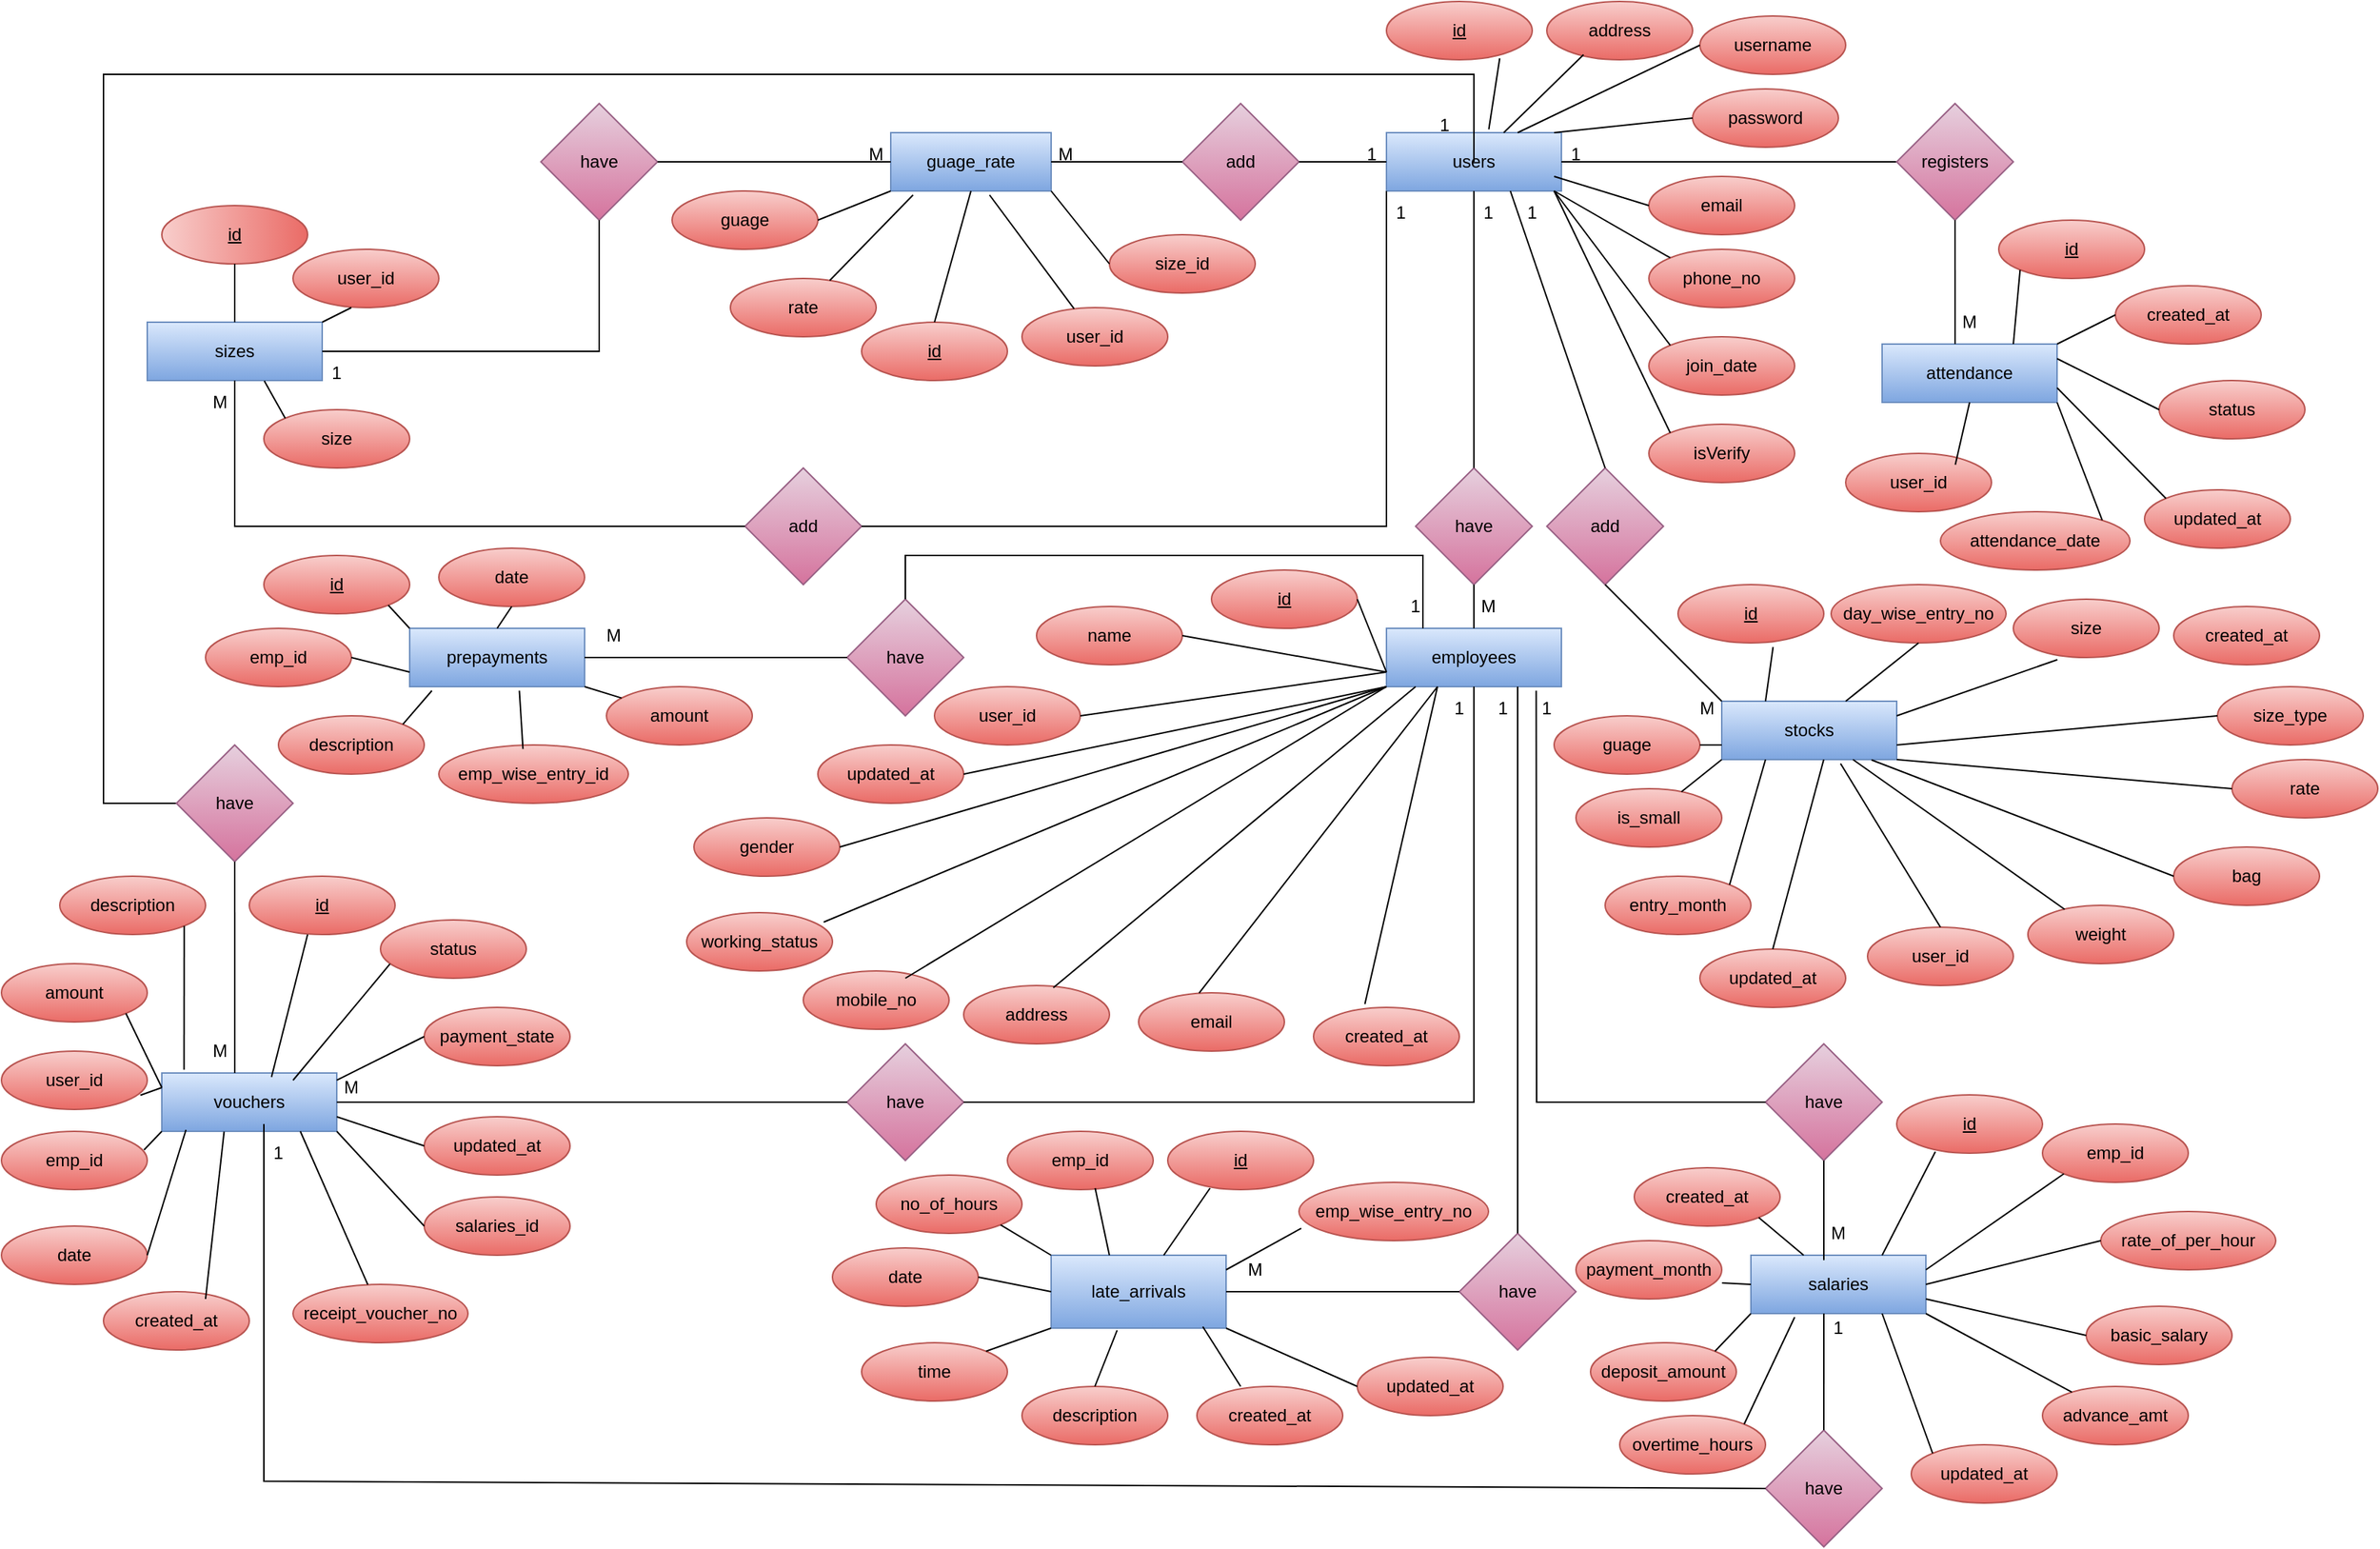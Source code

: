 <mxfile version="26.2.1">
  <diagram id="R2lEEEUBdFMjLlhIrx00" name="Page-1">
    <mxGraphModel dx="874" dy="465" grid="1" gridSize="10" guides="1" tooltips="1" connect="1" arrows="1" fold="1" page="1" pageScale="1" pageWidth="850" pageHeight="1100" math="0" shadow="0" extFonts="Permanent Marker^https://fonts.googleapis.com/css?family=Permanent+Marker">
      <root>
        <mxCell id="0" />
        <mxCell id="1" parent="0" />
        <mxCell id="J-O4yul9uTSDfZJT4Otk-32" value="sizes" style="rounded=0;whiteSpace=wrap;html=1;fillColor=#dae8fc;gradientColor=#7ea6e0;strokeColor=#6c8ebf;" vertex="1" parent="1">
          <mxGeometry x="110" y="230" width="120" height="40" as="geometry" />
        </mxCell>
        <mxCell id="J-O4yul9uTSDfZJT4Otk-38" value="have" style="rhombus;whiteSpace=wrap;html=1;rounded=0;fillColor=#e6d0de;gradientColor=#d5739d;strokeColor=#996185;" vertex="1" parent="1">
          <mxGeometry x="380" y="80" width="80" height="80" as="geometry" />
        </mxCell>
        <mxCell id="J-O4yul9uTSDfZJT4Otk-40" value="guage_rate" style="whiteSpace=wrap;html=1;rounded=0;fillColor=#dae8fc;gradientColor=#7ea6e0;strokeColor=#6c8ebf;" vertex="1" parent="1">
          <mxGeometry x="620" y="100" width="110" height="40" as="geometry" />
        </mxCell>
        <mxCell id="J-O4yul9uTSDfZJT4Otk-42" value="" style="endArrow=none;html=1;rounded=0;exitX=1;exitY=0.5;exitDx=0;exitDy=0;entryX=0.5;entryY=1;entryDx=0;entryDy=0;" edge="1" parent="1" source="J-O4yul9uTSDfZJT4Otk-32" target="J-O4yul9uTSDfZJT4Otk-38">
          <mxGeometry width="50" height="50" relative="1" as="geometry">
            <mxPoint x="390" y="230" as="sourcePoint" />
            <mxPoint x="440" y="180" as="targetPoint" />
            <Array as="points">
              <mxPoint x="420" y="250" />
            </Array>
          </mxGeometry>
        </mxCell>
        <mxCell id="J-O4yul9uTSDfZJT4Otk-43" value="" style="endArrow=none;html=1;rounded=0;entryX=0;entryY=0.5;entryDx=0;entryDy=0;exitX=1;exitY=0.5;exitDx=0;exitDy=0;" edge="1" parent="1" source="J-O4yul9uTSDfZJT4Otk-38" target="J-O4yul9uTSDfZJT4Otk-40">
          <mxGeometry width="50" height="50" relative="1" as="geometry">
            <mxPoint x="390" y="230" as="sourcePoint" />
            <mxPoint x="440" y="180" as="targetPoint" />
          </mxGeometry>
        </mxCell>
        <mxCell id="J-O4yul9uTSDfZJT4Otk-44" value="1" style="text;html=1;align=center;verticalAlign=middle;whiteSpace=wrap;rounded=0;" vertex="1" parent="1">
          <mxGeometry x="210" y="250" width="60" height="30" as="geometry" />
        </mxCell>
        <mxCell id="J-O4yul9uTSDfZJT4Otk-45" value="M" style="text;html=1;align=center;verticalAlign=middle;whiteSpace=wrap;rounded=0;" vertex="1" parent="1">
          <mxGeometry x="580" y="100" width="60" height="30" as="geometry" />
        </mxCell>
        <mxCell id="J-O4yul9uTSDfZJT4Otk-46" value="users" style="rounded=0;whiteSpace=wrap;html=1;fillColor=#dae8fc;gradientColor=#7ea6e0;strokeColor=#6c8ebf;" vertex="1" parent="1">
          <mxGeometry x="960" y="100" width="120" height="40" as="geometry" />
        </mxCell>
        <mxCell id="J-O4yul9uTSDfZJT4Otk-47" value="add" style="rhombus;whiteSpace=wrap;html=1;fillColor=#e6d0de;gradientColor=#d5739d;strokeColor=#996185;" vertex="1" parent="1">
          <mxGeometry x="820" y="80" width="80" height="80" as="geometry" />
        </mxCell>
        <mxCell id="J-O4yul9uTSDfZJT4Otk-48" value="" style="endArrow=none;html=1;rounded=0;entryX=0;entryY=0.5;entryDx=0;entryDy=0;exitX=1;exitY=0.5;exitDx=0;exitDy=0;" edge="1" parent="1" source="J-O4yul9uTSDfZJT4Otk-47" target="J-O4yul9uTSDfZJT4Otk-46">
          <mxGeometry width="50" height="50" relative="1" as="geometry">
            <mxPoint x="540" y="230" as="sourcePoint" />
            <mxPoint x="590" y="180" as="targetPoint" />
          </mxGeometry>
        </mxCell>
        <mxCell id="J-O4yul9uTSDfZJT4Otk-49" value="" style="endArrow=none;html=1;rounded=0;entryX=0;entryY=0.5;entryDx=0;entryDy=0;exitX=1;exitY=0.5;exitDx=0;exitDy=0;" edge="1" parent="1" source="J-O4yul9uTSDfZJT4Otk-40" target="J-O4yul9uTSDfZJT4Otk-47">
          <mxGeometry width="50" height="50" relative="1" as="geometry">
            <mxPoint x="540" y="230" as="sourcePoint" />
            <mxPoint x="590" y="180" as="targetPoint" />
          </mxGeometry>
        </mxCell>
        <mxCell id="J-O4yul9uTSDfZJT4Otk-53" value="1" style="text;html=1;align=center;verticalAlign=middle;whiteSpace=wrap;rounded=0;" vertex="1" parent="1">
          <mxGeometry x="920" y="100" width="60" height="30" as="geometry" />
        </mxCell>
        <mxCell id="J-O4yul9uTSDfZJT4Otk-54" value="M" style="text;html=1;align=center;verticalAlign=middle;whiteSpace=wrap;rounded=0;" vertex="1" parent="1">
          <mxGeometry x="130" y="270" width="60" height="30" as="geometry" />
        </mxCell>
        <mxCell id="J-O4yul9uTSDfZJT4Otk-55" value="M" style="text;html=1;align=center;verticalAlign=middle;whiteSpace=wrap;rounded=0;" vertex="1" parent="1">
          <mxGeometry x="710" y="100" width="60" height="30" as="geometry" />
        </mxCell>
        <mxCell id="J-O4yul9uTSDfZJT4Otk-56" value="prepayments" style="rounded=0;whiteSpace=wrap;html=1;fillColor=#dae8fc;gradientColor=#7ea6e0;strokeColor=#6c8ebf;" vertex="1" parent="1">
          <mxGeometry x="290" y="440" width="120" height="40" as="geometry" />
        </mxCell>
        <mxCell id="J-O4yul9uTSDfZJT4Otk-57" value="employees" style="rounded=0;whiteSpace=wrap;html=1;fillColor=#dae8fc;gradientColor=#7ea6e0;strokeColor=#6c8ebf;" vertex="1" parent="1">
          <mxGeometry x="960" y="440" width="120" height="40" as="geometry" />
        </mxCell>
        <mxCell id="J-O4yul9uTSDfZJT4Otk-58" value="have" style="rhombus;whiteSpace=wrap;html=1;fillColor=#e6d0de;gradientColor=#d5739d;strokeColor=#996185;" vertex="1" parent="1">
          <mxGeometry x="590" y="420" width="80" height="80" as="geometry" />
        </mxCell>
        <mxCell id="J-O4yul9uTSDfZJT4Otk-59" value="" style="endArrow=none;html=1;rounded=0;exitX=0.5;exitY=0;exitDx=0;exitDy=0;" edge="1" parent="1" source="J-O4yul9uTSDfZJT4Otk-58">
          <mxGeometry width="50" height="50" relative="1" as="geometry">
            <mxPoint x="550" y="460" as="sourcePoint" />
            <mxPoint x="985" y="440" as="targetPoint" />
            <Array as="points">
              <mxPoint x="630" y="390" />
              <mxPoint x="985" y="390" />
            </Array>
          </mxGeometry>
        </mxCell>
        <mxCell id="J-O4yul9uTSDfZJT4Otk-60" value="" style="endArrow=none;html=1;rounded=0;exitX=1;exitY=0.5;exitDx=0;exitDy=0;entryX=0;entryY=0.5;entryDx=0;entryDy=0;" edge="1" parent="1" source="J-O4yul9uTSDfZJT4Otk-56" target="J-O4yul9uTSDfZJT4Otk-58">
          <mxGeometry width="50" height="50" relative="1" as="geometry">
            <mxPoint x="550" y="460" as="sourcePoint" />
            <mxPoint x="600" y="410" as="targetPoint" />
          </mxGeometry>
        </mxCell>
        <mxCell id="J-O4yul9uTSDfZJT4Otk-61" value="1" style="text;html=1;align=center;verticalAlign=middle;whiteSpace=wrap;rounded=0;" vertex="1" parent="1">
          <mxGeometry x="950" y="410" width="60" height="30" as="geometry" />
        </mxCell>
        <mxCell id="J-O4yul9uTSDfZJT4Otk-62" value="M" style="text;html=1;align=center;verticalAlign=middle;whiteSpace=wrap;rounded=0;" vertex="1" parent="1">
          <mxGeometry x="400" y="430" width="60" height="30" as="geometry" />
        </mxCell>
        <mxCell id="J-O4yul9uTSDfZJT4Otk-63" value="have" style="rhombus;whiteSpace=wrap;html=1;fillColor=#e6d0de;gradientColor=#d5739d;strokeColor=#996185;" vertex="1" parent="1">
          <mxGeometry x="980" y="330" width="80" height="80" as="geometry" />
        </mxCell>
        <mxCell id="J-O4yul9uTSDfZJT4Otk-64" value="" style="endArrow=none;html=1;rounded=0;entryX=0.5;entryY=1;entryDx=0;entryDy=0;" edge="1" parent="1" source="J-O4yul9uTSDfZJT4Otk-63" target="J-O4yul9uTSDfZJT4Otk-46">
          <mxGeometry width="50" height="50" relative="1" as="geometry">
            <mxPoint x="880" y="300" as="sourcePoint" />
            <mxPoint x="930" y="250" as="targetPoint" />
          </mxGeometry>
        </mxCell>
        <mxCell id="J-O4yul9uTSDfZJT4Otk-65" value="" style="endArrow=none;html=1;rounded=0;entryX=0.5;entryY=1;entryDx=0;entryDy=0;exitX=0.5;exitY=0;exitDx=0;exitDy=0;" edge="1" parent="1" source="J-O4yul9uTSDfZJT4Otk-57" target="J-O4yul9uTSDfZJT4Otk-63">
          <mxGeometry width="50" height="50" relative="1" as="geometry">
            <mxPoint x="880" y="300" as="sourcePoint" />
            <mxPoint x="930" y="250" as="targetPoint" />
          </mxGeometry>
        </mxCell>
        <mxCell id="J-O4yul9uTSDfZJT4Otk-66" value="1" style="text;html=1;align=center;verticalAlign=middle;whiteSpace=wrap;rounded=0;" vertex="1" parent="1">
          <mxGeometry x="1000" y="140" width="60" height="30" as="geometry" />
        </mxCell>
        <mxCell id="J-O4yul9uTSDfZJT4Otk-67" value="M" style="text;html=1;align=center;verticalAlign=middle;whiteSpace=wrap;rounded=0;" vertex="1" parent="1">
          <mxGeometry x="1000" y="410" width="60" height="30" as="geometry" />
        </mxCell>
        <mxCell id="J-O4yul9uTSDfZJT4Otk-68" value="vouchers" style="rounded=0;whiteSpace=wrap;html=1;fillColor=#dae8fc;gradientColor=#7ea6e0;strokeColor=#6c8ebf;" vertex="1" parent="1">
          <mxGeometry x="120" y="745" width="120" height="40" as="geometry" />
        </mxCell>
        <mxCell id="J-O4yul9uTSDfZJT4Otk-69" value="have" style="rhombus;whiteSpace=wrap;html=1;fillColor=#e6d0de;gradientColor=#d5739d;strokeColor=#996185;" vertex="1" parent="1">
          <mxGeometry x="590" y="725" width="80" height="80" as="geometry" />
        </mxCell>
        <mxCell id="J-O4yul9uTSDfZJT4Otk-70" value="" style="endArrow=none;html=1;rounded=0;entryX=0.5;entryY=1;entryDx=0;entryDy=0;exitX=1;exitY=0.5;exitDx=0;exitDy=0;" edge="1" parent="1" source="J-O4yul9uTSDfZJT4Otk-69" target="J-O4yul9uTSDfZJT4Otk-57">
          <mxGeometry width="50" height="50" relative="1" as="geometry">
            <mxPoint x="600" y="620" as="sourcePoint" />
            <mxPoint x="650" y="570" as="targetPoint" />
            <Array as="points">
              <mxPoint x="1020" y="765" />
            </Array>
          </mxGeometry>
        </mxCell>
        <mxCell id="J-O4yul9uTSDfZJT4Otk-71" value="" style="endArrow=none;html=1;rounded=0;entryX=0;entryY=0.5;entryDx=0;entryDy=0;exitX=1;exitY=0.5;exitDx=0;exitDy=0;" edge="1" parent="1" source="J-O4yul9uTSDfZJT4Otk-68" target="J-O4yul9uTSDfZJT4Otk-69">
          <mxGeometry width="50" height="50" relative="1" as="geometry">
            <mxPoint x="510" y="620" as="sourcePoint" />
            <mxPoint x="560" y="570" as="targetPoint" />
          </mxGeometry>
        </mxCell>
        <mxCell id="J-O4yul9uTSDfZJT4Otk-72" value="1" style="text;html=1;align=center;verticalAlign=middle;whiteSpace=wrap;rounded=0;" vertex="1" parent="1">
          <mxGeometry x="980" y="480" width="60" height="30" as="geometry" />
        </mxCell>
        <mxCell id="J-O4yul9uTSDfZJT4Otk-73" value="M" style="text;html=1;align=center;verticalAlign=middle;whiteSpace=wrap;rounded=0;" vertex="1" parent="1">
          <mxGeometry x="220" y="740" width="60" height="30" as="geometry" />
        </mxCell>
        <mxCell id="J-O4yul9uTSDfZJT4Otk-74" value="add" style="rhombus;whiteSpace=wrap;html=1;fillColor=#e6d0de;gradientColor=#d5739d;strokeColor=#996185;" vertex="1" parent="1">
          <mxGeometry x="520" y="330" width="80" height="80" as="geometry" />
        </mxCell>
        <mxCell id="J-O4yul9uTSDfZJT4Otk-75" value="" style="endArrow=none;html=1;rounded=0;exitX=1;exitY=0.5;exitDx=0;exitDy=0;entryX=0;entryY=1;entryDx=0;entryDy=0;" edge="1" parent="1" source="J-O4yul9uTSDfZJT4Otk-74" target="J-O4yul9uTSDfZJT4Otk-46">
          <mxGeometry width="50" height="50" relative="1" as="geometry">
            <mxPoint x="610" y="230" as="sourcePoint" />
            <mxPoint x="660" y="180" as="targetPoint" />
            <Array as="points">
              <mxPoint x="960" y="370" />
            </Array>
          </mxGeometry>
        </mxCell>
        <mxCell id="J-O4yul9uTSDfZJT4Otk-77" value="1" style="text;html=1;align=center;verticalAlign=middle;whiteSpace=wrap;rounded=0;" vertex="1" parent="1">
          <mxGeometry x="940" y="140" width="60" height="30" as="geometry" />
        </mxCell>
        <mxCell id="J-O4yul9uTSDfZJT4Otk-78" value="attendance" style="rounded=0;whiteSpace=wrap;html=1;fillColor=#dae8fc;gradientColor=#7ea6e0;strokeColor=#6c8ebf;" vertex="1" parent="1">
          <mxGeometry x="1300" y="245" width="120" height="40" as="geometry" />
        </mxCell>
        <mxCell id="J-O4yul9uTSDfZJT4Otk-79" value="" style="endArrow=none;html=1;rounded=0;entryX=1;entryY=0.5;entryDx=0;entryDy=0;exitX=0;exitY=0.5;exitDx=0;exitDy=0;" edge="1" parent="1" source="J-O4yul9uTSDfZJT4Otk-80" target="J-O4yul9uTSDfZJT4Otk-46">
          <mxGeometry width="50" height="50" relative="1" as="geometry">
            <mxPoint x="1220" y="120" as="sourcePoint" />
            <mxPoint x="1190" y="50" as="targetPoint" />
          </mxGeometry>
        </mxCell>
        <mxCell id="J-O4yul9uTSDfZJT4Otk-80" value="registers" style="rhombus;whiteSpace=wrap;html=1;fillColor=#e6d0de;gradientColor=#d5739d;strokeColor=#996185;" vertex="1" parent="1">
          <mxGeometry x="1310" y="80" width="80" height="80" as="geometry" />
        </mxCell>
        <mxCell id="J-O4yul9uTSDfZJT4Otk-81" value="" style="endArrow=none;html=1;rounded=0;exitX=0.417;exitY=0;exitDx=0;exitDy=0;exitPerimeter=0;entryX=0.5;entryY=1;entryDx=0;entryDy=0;" edge="1" parent="1" source="J-O4yul9uTSDfZJT4Otk-78" target="J-O4yul9uTSDfZJT4Otk-80">
          <mxGeometry width="50" height="50" relative="1" as="geometry">
            <mxPoint x="1260" y="210" as="sourcePoint" />
            <mxPoint x="1260" y="160" as="targetPoint" />
          </mxGeometry>
        </mxCell>
        <mxCell id="J-O4yul9uTSDfZJT4Otk-82" value="1" style="text;html=1;align=center;verticalAlign=middle;whiteSpace=wrap;rounded=0;" vertex="1" parent="1">
          <mxGeometry x="1060" y="100" width="60" height="30" as="geometry" />
        </mxCell>
        <mxCell id="J-O4yul9uTSDfZJT4Otk-84" value="M" style="text;html=1;align=center;verticalAlign=middle;whiteSpace=wrap;rounded=0;" vertex="1" parent="1">
          <mxGeometry x="1330" y="215" width="60" height="30" as="geometry" />
        </mxCell>
        <mxCell id="J-O4yul9uTSDfZJT4Otk-85" value="" style="endArrow=none;html=1;rounded=0;exitX=0.5;exitY=0;exitDx=0;exitDy=0;entryX=0;entryY=0.5;entryDx=0;entryDy=0;" edge="1" parent="1" target="J-O4yul9uTSDfZJT4Otk-89">
          <mxGeometry width="50" height="50" relative="1" as="geometry">
            <mxPoint x="1020" y="120.0" as="sourcePoint" />
            <mxPoint x="130.0" y="580" as="targetPoint" />
            <Array as="points">
              <mxPoint x="1020" y="60" />
              <mxPoint x="80" y="60" />
              <mxPoint x="80" y="560" />
            </Array>
          </mxGeometry>
        </mxCell>
        <mxCell id="J-O4yul9uTSDfZJT4Otk-89" value="have" style="rhombus;whiteSpace=wrap;html=1;fillColor=#e6d0de;gradientColor=#d5739d;strokeColor=#996185;" vertex="1" parent="1">
          <mxGeometry x="130" y="520" width="80" height="80" as="geometry" />
        </mxCell>
        <mxCell id="J-O4yul9uTSDfZJT4Otk-91" value="1" style="text;html=1;align=center;verticalAlign=middle;whiteSpace=wrap;rounded=0;" vertex="1" parent="1">
          <mxGeometry x="970" y="80" width="60" height="30" as="geometry" />
        </mxCell>
        <mxCell id="J-O4yul9uTSDfZJT4Otk-92" value="M" style="text;html=1;align=center;verticalAlign=middle;whiteSpace=wrap;rounded=0;" vertex="1" parent="1">
          <mxGeometry x="130" y="715" width="60" height="30" as="geometry" />
        </mxCell>
        <mxCell id="J-O4yul9uTSDfZJT4Otk-93" value="salaries" style="rounded=0;whiteSpace=wrap;html=1;fillColor=#dae8fc;gradientColor=#7ea6e0;strokeColor=#6c8ebf;" vertex="1" parent="1">
          <mxGeometry x="1210" y="870" width="120" height="40" as="geometry" />
        </mxCell>
        <mxCell id="J-O4yul9uTSDfZJT4Otk-94" value="have" style="rhombus;whiteSpace=wrap;html=1;fillColor=#e6d0de;gradientColor=#d5739d;strokeColor=#996185;" vertex="1" parent="1">
          <mxGeometry x="1220" y="725" width="80" height="80" as="geometry" />
        </mxCell>
        <mxCell id="J-O4yul9uTSDfZJT4Otk-96" value="" style="endArrow=none;html=1;rounded=0;entryX=0.856;entryY=1.069;entryDx=0;entryDy=0;exitX=0;exitY=0.5;exitDx=0;exitDy=0;entryPerimeter=0;" edge="1" parent="1" source="J-O4yul9uTSDfZJT4Otk-94" target="J-O4yul9uTSDfZJT4Otk-57">
          <mxGeometry width="50" height="50" relative="1" as="geometry">
            <mxPoint x="1430" y="540" as="sourcePoint" />
            <mxPoint x="1780" y="330" as="targetPoint" />
            <Array as="points">
              <mxPoint x="1063" y="765" />
            </Array>
          </mxGeometry>
        </mxCell>
        <mxCell id="J-O4yul9uTSDfZJT4Otk-98" value="" style="endArrow=none;html=1;rounded=0;entryX=0.5;entryY=1;entryDx=0;entryDy=0;exitX=0.417;exitY=0.083;exitDx=0;exitDy=0;exitPerimeter=0;" edge="1" parent="1" source="J-O4yul9uTSDfZJT4Otk-93" target="J-O4yul9uTSDfZJT4Otk-94">
          <mxGeometry width="50" height="50" relative="1" as="geometry">
            <mxPoint x="1440" y="520" as="sourcePoint" />
            <mxPoint x="1300" y="520" as="targetPoint" />
            <Array as="points" />
          </mxGeometry>
        </mxCell>
        <mxCell id="J-O4yul9uTSDfZJT4Otk-99" value="have" style="rhombus;whiteSpace=wrap;html=1;fillColor=#e6d0de;gradientColor=#d5739d;strokeColor=#996185;" vertex="1" parent="1">
          <mxGeometry x="1220" y="990" width="80" height="80" as="geometry" />
        </mxCell>
        <mxCell id="J-O4yul9uTSDfZJT4Otk-101" value="" style="endArrow=none;html=1;rounded=0;entryX=0.417;entryY=1;entryDx=0;entryDy=0;exitX=0.5;exitY=0;exitDx=0;exitDy=0;entryPerimeter=0;" edge="1" parent="1" source="J-O4yul9uTSDfZJT4Otk-99" target="J-O4yul9uTSDfZJT4Otk-93">
          <mxGeometry width="50" height="50" relative="1" as="geometry">
            <mxPoint x="1260" y="720" as="sourcePoint" />
            <mxPoint x="1260" y="657" as="targetPoint" />
            <Array as="points" />
          </mxGeometry>
        </mxCell>
        <mxCell id="J-O4yul9uTSDfZJT4Otk-102" value="" style="endArrow=none;html=1;rounded=0;entryX=0;entryY=1;entryDx=0;entryDy=0;exitX=0;exitY=0.5;exitDx=0;exitDy=0;" edge="1" parent="1" source="J-O4yul9uTSDfZJT4Otk-99">
          <mxGeometry width="50" height="50" relative="1" as="geometry">
            <mxPoint x="1295" y="1025.0" as="sourcePoint" />
            <mxPoint x="190.0" y="780.0" as="targetPoint" />
            <Array as="points">
              <mxPoint x="190" y="1025" />
            </Array>
          </mxGeometry>
        </mxCell>
        <mxCell id="J-O4yul9uTSDfZJT4Otk-103" value="1" style="text;html=1;align=center;verticalAlign=middle;whiteSpace=wrap;rounded=0;" vertex="1" parent="1">
          <mxGeometry x="1040" y="480" width="60" height="30" as="geometry" />
        </mxCell>
        <mxCell id="J-O4yul9uTSDfZJT4Otk-104" value="M" style="text;html=1;align=center;verticalAlign=middle;whiteSpace=wrap;rounded=0;" vertex="1" parent="1">
          <mxGeometry x="1240" y="840" width="60" height="30" as="geometry" />
        </mxCell>
        <mxCell id="J-O4yul9uTSDfZJT4Otk-105" value="1" style="text;html=1;align=center;verticalAlign=middle;whiteSpace=wrap;rounded=0;" vertex="1" parent="1">
          <mxGeometry x="1240" y="905" width="60" height="30" as="geometry" />
        </mxCell>
        <mxCell id="J-O4yul9uTSDfZJT4Otk-106" value="1" style="text;html=1;align=center;verticalAlign=middle;whiteSpace=wrap;rounded=0;" vertex="1" parent="1">
          <mxGeometry x="170" y="785" width="60" height="30" as="geometry" />
        </mxCell>
        <mxCell id="J-O4yul9uTSDfZJT4Otk-107" value="late_arrivals" style="rounded=0;whiteSpace=wrap;html=1;fillColor=#dae8fc;gradientColor=#7ea6e0;strokeColor=#6c8ebf;" vertex="1" parent="1">
          <mxGeometry x="730" y="870" width="120" height="50" as="geometry" />
        </mxCell>
        <mxCell id="J-O4yul9uTSDfZJT4Otk-108" value="stocks" style="rounded=0;whiteSpace=wrap;html=1;fillColor=#dae8fc;gradientColor=#7ea6e0;strokeColor=#6c8ebf;" vertex="1" parent="1">
          <mxGeometry x="1190" y="490" width="120" height="40" as="geometry" />
        </mxCell>
        <mxCell id="J-O4yul9uTSDfZJT4Otk-109" value="" style="endArrow=none;html=1;rounded=0;exitX=0.417;exitY=0;exitDx=0;exitDy=0;exitPerimeter=0;" edge="1" parent="1" source="J-O4yul9uTSDfZJT4Otk-68" target="J-O4yul9uTSDfZJT4Otk-89">
          <mxGeometry width="50" height="50" relative="1" as="geometry">
            <mxPoint x="790" y="480" as="sourcePoint" />
            <mxPoint x="840" y="430" as="targetPoint" />
          </mxGeometry>
        </mxCell>
        <mxCell id="J-O4yul9uTSDfZJT4Otk-111" value="have" style="rhombus;whiteSpace=wrap;html=1;fillColor=#e6d0de;gradientColor=#d5739d;strokeColor=#996185;" vertex="1" parent="1">
          <mxGeometry x="1010" y="855" width="80" height="80" as="geometry" />
        </mxCell>
        <mxCell id="J-O4yul9uTSDfZJT4Otk-112" value="" style="endArrow=none;html=1;rounded=0;entryX=0.75;entryY=1;entryDx=0;entryDy=0;" edge="1" parent="1" source="J-O4yul9uTSDfZJT4Otk-111" target="J-O4yul9uTSDfZJT4Otk-57">
          <mxGeometry width="50" height="50" relative="1" as="geometry">
            <mxPoint x="790" y="840" as="sourcePoint" />
            <mxPoint x="840" y="790" as="targetPoint" />
          </mxGeometry>
        </mxCell>
        <mxCell id="J-O4yul9uTSDfZJT4Otk-113" value="" style="endArrow=none;html=1;rounded=0;entryX=0;entryY=0.5;entryDx=0;entryDy=0;exitX=1;exitY=0.5;exitDx=0;exitDy=0;" edge="1" parent="1" source="J-O4yul9uTSDfZJT4Otk-107" target="J-O4yul9uTSDfZJT4Otk-111">
          <mxGeometry width="50" height="50" relative="1" as="geometry">
            <mxPoint x="790" y="600" as="sourcePoint" />
            <mxPoint x="840" y="550" as="targetPoint" />
          </mxGeometry>
        </mxCell>
        <mxCell id="J-O4yul9uTSDfZJT4Otk-114" value="1" style="text;html=1;align=center;verticalAlign=middle;whiteSpace=wrap;rounded=0;" vertex="1" parent="1">
          <mxGeometry x="1010" y="480" width="60" height="30" as="geometry" />
        </mxCell>
        <mxCell id="J-O4yul9uTSDfZJT4Otk-115" value="M" style="text;html=1;align=center;verticalAlign=middle;whiteSpace=wrap;rounded=0;" vertex="1" parent="1">
          <mxGeometry x="840" y="865" width="60" height="30" as="geometry" />
        </mxCell>
        <mxCell id="J-O4yul9uTSDfZJT4Otk-116" value="add" style="rhombus;whiteSpace=wrap;html=1;fillColor=#e6d0de;gradientColor=#d5739d;strokeColor=#996185;" vertex="1" parent="1">
          <mxGeometry x="1070" y="330" width="80" height="80" as="geometry" />
        </mxCell>
        <mxCell id="J-O4yul9uTSDfZJT4Otk-117" value="" style="endArrow=none;html=1;rounded=0;entryX=0.5;entryY=0;entryDx=0;entryDy=0;exitX=0.75;exitY=0;exitDx=0;exitDy=0;" edge="1" parent="1" source="J-O4yul9uTSDfZJT4Otk-66" target="J-O4yul9uTSDfZJT4Otk-116">
          <mxGeometry width="50" height="50" relative="1" as="geometry">
            <mxPoint x="1510" y="220" as="sourcePoint" />
            <mxPoint x="1370" y="220" as="targetPoint" />
          </mxGeometry>
        </mxCell>
        <mxCell id="J-O4yul9uTSDfZJT4Otk-118" value="" style="endArrow=none;html=1;rounded=0;entryX=0.5;entryY=1;entryDx=0;entryDy=0;exitX=0;exitY=0;exitDx=0;exitDy=0;" edge="1" parent="1" source="J-O4yul9uTSDfZJT4Otk-108" target="J-O4yul9uTSDfZJT4Otk-116">
          <mxGeometry width="50" height="50" relative="1" as="geometry">
            <mxPoint x="950" y="390" as="sourcePoint" />
            <mxPoint x="1000" y="340" as="targetPoint" />
          </mxGeometry>
        </mxCell>
        <mxCell id="J-O4yul9uTSDfZJT4Otk-119" value="1" style="text;html=1;align=center;verticalAlign=middle;whiteSpace=wrap;rounded=0;" vertex="1" parent="1">
          <mxGeometry x="1030" y="140" width="60" height="30" as="geometry" />
        </mxCell>
        <mxCell id="J-O4yul9uTSDfZJT4Otk-120" value="M" style="text;html=1;align=center;verticalAlign=middle;whiteSpace=wrap;rounded=0;" vertex="1" parent="1">
          <mxGeometry x="1150" y="480" width="60" height="30" as="geometry" />
        </mxCell>
        <mxCell id="J-O4yul9uTSDfZJT4Otk-121" value="&lt;u&gt;id&lt;/u&gt;" style="ellipse;whiteSpace=wrap;html=1;fillColor=#f8cecc;strokeColor=#b85450;gradientColor=#ea6b66;gradientDirection=east;" vertex="1" parent="1">
          <mxGeometry x="120" y="150" width="100" height="40" as="geometry" />
        </mxCell>
        <mxCell id="J-O4yul9uTSDfZJT4Otk-122" value="user_id" style="ellipse;whiteSpace=wrap;html=1;fillColor=#f8cecc;gradientColor=#ea6b66;strokeColor=#b85450;" vertex="1" parent="1">
          <mxGeometry x="210" y="180" width="100" height="40" as="geometry" />
        </mxCell>
        <mxCell id="J-O4yul9uTSDfZJT4Otk-123" value="size" style="ellipse;whiteSpace=wrap;html=1;fillColor=#f8cecc;gradientColor=#ea6b66;strokeColor=#b85450;" vertex="1" parent="1">
          <mxGeometry x="190" y="290" width="100" height="40" as="geometry" />
        </mxCell>
        <mxCell id="J-O4yul9uTSDfZJT4Otk-124" value="" style="endArrow=none;html=1;rounded=0;exitX=0;exitY=0.5;exitDx=0;exitDy=0;entryX=0.5;entryY=1;entryDx=0;entryDy=0;" edge="1" parent="1" source="J-O4yul9uTSDfZJT4Otk-74" target="J-O4yul9uTSDfZJT4Otk-32">
          <mxGeometry width="50" height="50" relative="1" as="geometry">
            <mxPoint x="590" y="280" as="sourcePoint" />
            <mxPoint x="640" y="230" as="targetPoint" />
            <Array as="points">
              <mxPoint x="170" y="370" />
            </Array>
          </mxGeometry>
        </mxCell>
        <mxCell id="J-O4yul9uTSDfZJT4Otk-125" value="" style="endArrow=none;html=1;rounded=0;exitX=0;exitY=0;exitDx=0;exitDy=0;entryX=0.669;entryY=1.006;entryDx=0;entryDy=0;entryPerimeter=0;" edge="1" parent="1" source="J-O4yul9uTSDfZJT4Otk-123" target="J-O4yul9uTSDfZJT4Otk-32">
          <mxGeometry width="50" height="50" relative="1" as="geometry">
            <mxPoint x="590" y="280" as="sourcePoint" />
            <mxPoint x="640" y="230" as="targetPoint" />
          </mxGeometry>
        </mxCell>
        <mxCell id="J-O4yul9uTSDfZJT4Otk-126" value="" style="endArrow=none;html=1;rounded=0;exitX=1;exitY=0;exitDx=0;exitDy=0;entryX=0.4;entryY=1;entryDx=0;entryDy=0;entryPerimeter=0;" edge="1" parent="1" source="J-O4yul9uTSDfZJT4Otk-32" target="J-O4yul9uTSDfZJT4Otk-122">
          <mxGeometry width="50" height="50" relative="1" as="geometry">
            <mxPoint x="590" y="280" as="sourcePoint" />
            <mxPoint x="640" y="230" as="targetPoint" />
          </mxGeometry>
        </mxCell>
        <mxCell id="J-O4yul9uTSDfZJT4Otk-128" value="" style="endArrow=none;html=1;rounded=0;exitX=0.5;exitY=0;exitDx=0;exitDy=0;entryX=0.5;entryY=1;entryDx=0;entryDy=0;" edge="1" parent="1" source="J-O4yul9uTSDfZJT4Otk-32" target="J-O4yul9uTSDfZJT4Otk-121">
          <mxGeometry width="50" height="50" relative="1" as="geometry">
            <mxPoint x="590" y="280" as="sourcePoint" />
            <mxPoint x="640" y="230" as="targetPoint" />
          </mxGeometry>
        </mxCell>
        <mxCell id="J-O4yul9uTSDfZJT4Otk-129" value="user_id" style="ellipse;whiteSpace=wrap;html=1;fillColor=#f8cecc;gradientColor=#ea6b66;strokeColor=#b85450;" vertex="1" parent="1">
          <mxGeometry x="710" y="220" width="100" height="40" as="geometry" />
        </mxCell>
        <mxCell id="J-O4yul9uTSDfZJT4Otk-130" value="size_id" style="ellipse;whiteSpace=wrap;html=1;fillColor=#f8cecc;gradientColor=#ea6b66;strokeColor=#b85450;" vertex="1" parent="1">
          <mxGeometry x="770" y="170" width="100" height="40" as="geometry" />
        </mxCell>
        <mxCell id="J-O4yul9uTSDfZJT4Otk-131" value="guage" style="ellipse;whiteSpace=wrap;html=1;fillColor=#f8cecc;gradientColor=#ea6b66;strokeColor=#b85450;" vertex="1" parent="1">
          <mxGeometry x="470" y="140" width="100" height="40" as="geometry" />
        </mxCell>
        <mxCell id="J-O4yul9uTSDfZJT4Otk-132" value="rate" style="ellipse;whiteSpace=wrap;html=1;fillColor=#f8cecc;gradientColor=#ea6b66;strokeColor=#b85450;" vertex="1" parent="1">
          <mxGeometry x="510" y="200" width="100" height="40" as="geometry" />
        </mxCell>
        <mxCell id="J-O4yul9uTSDfZJT4Otk-133" value="&lt;u&gt;id&lt;/u&gt;" style="ellipse;whiteSpace=wrap;html=1;fillColor=#f8cecc;gradientColor=#ea6b66;strokeColor=#b85450;" vertex="1" parent="1">
          <mxGeometry x="600" y="230" width="100" height="40" as="geometry" />
        </mxCell>
        <mxCell id="J-O4yul9uTSDfZJT4Otk-134" value="" style="endArrow=none;html=1;rounded=0;entryX=0.616;entryY=1.069;entryDx=0;entryDy=0;entryPerimeter=0;" edge="1" parent="1" source="J-O4yul9uTSDfZJT4Otk-129" target="J-O4yul9uTSDfZJT4Otk-40">
          <mxGeometry width="50" height="50" relative="1" as="geometry">
            <mxPoint x="690" y="280" as="sourcePoint" />
            <mxPoint x="740" y="230" as="targetPoint" />
          </mxGeometry>
        </mxCell>
        <mxCell id="J-O4yul9uTSDfZJT4Otk-135" value="" style="endArrow=none;html=1;rounded=0;entryX=0.5;entryY=1;entryDx=0;entryDy=0;exitX=0.5;exitY=0;exitDx=0;exitDy=0;" edge="1" parent="1" source="J-O4yul9uTSDfZJT4Otk-133" target="J-O4yul9uTSDfZJT4Otk-40">
          <mxGeometry width="50" height="50" relative="1" as="geometry">
            <mxPoint x="690" y="280" as="sourcePoint" />
            <mxPoint x="740" y="230" as="targetPoint" />
          </mxGeometry>
        </mxCell>
        <mxCell id="J-O4yul9uTSDfZJT4Otk-136" value="" style="endArrow=none;html=1;rounded=0;entryX=0;entryY=0.5;entryDx=0;entryDy=0;exitX=1;exitY=1;exitDx=0;exitDy=0;" edge="1" parent="1" source="J-O4yul9uTSDfZJT4Otk-40" target="J-O4yul9uTSDfZJT4Otk-130">
          <mxGeometry width="50" height="50" relative="1" as="geometry">
            <mxPoint x="690" y="280" as="sourcePoint" />
            <mxPoint x="740" y="230" as="targetPoint" />
          </mxGeometry>
        </mxCell>
        <mxCell id="J-O4yul9uTSDfZJT4Otk-137" value="" style="endArrow=none;html=1;rounded=0;entryX=0.139;entryY=1.069;entryDx=0;entryDy=0;entryPerimeter=0;" edge="1" parent="1" source="J-O4yul9uTSDfZJT4Otk-132" target="J-O4yul9uTSDfZJT4Otk-40">
          <mxGeometry width="50" height="50" relative="1" as="geometry">
            <mxPoint x="690" y="280" as="sourcePoint" />
            <mxPoint x="740" y="230" as="targetPoint" />
          </mxGeometry>
        </mxCell>
        <mxCell id="J-O4yul9uTSDfZJT4Otk-138" value="" style="endArrow=none;html=1;rounded=0;entryX=0;entryY=1;entryDx=0;entryDy=0;exitX=1;exitY=0.5;exitDx=0;exitDy=0;" edge="1" parent="1" source="J-O4yul9uTSDfZJT4Otk-131" target="J-O4yul9uTSDfZJT4Otk-40">
          <mxGeometry width="50" height="50" relative="1" as="geometry">
            <mxPoint x="690" y="280" as="sourcePoint" />
            <mxPoint x="740" y="230" as="targetPoint" />
          </mxGeometry>
        </mxCell>
        <mxCell id="J-O4yul9uTSDfZJT4Otk-139" value="&lt;u&gt;id&lt;/u&gt;" style="ellipse;whiteSpace=wrap;html=1;fillColor=#f8cecc;gradientColor=#ea6b66;strokeColor=#b85450;" vertex="1" parent="1">
          <mxGeometry x="190" y="390" width="100" height="40" as="geometry" />
        </mxCell>
        <mxCell id="J-O4yul9uTSDfZJT4Otk-140" value="emp_id" style="ellipse;whiteSpace=wrap;html=1;fillColor=#f8cecc;gradientColor=#ea6b66;strokeColor=#b85450;" vertex="1" parent="1">
          <mxGeometry x="150" y="440" width="100" height="40" as="geometry" />
        </mxCell>
        <mxCell id="J-O4yul9uTSDfZJT4Otk-141" value="emp_wise_entry_id" style="ellipse;whiteSpace=wrap;html=1;fillColor=#f8cecc;gradientColor=#ea6b66;strokeColor=#b85450;fontColor=light-dark(#000000, #f2f2f2);" vertex="1" parent="1">
          <mxGeometry x="310" y="520" width="130" height="40" as="geometry" />
        </mxCell>
        <mxCell id="J-O4yul9uTSDfZJT4Otk-142" value="amount" style="ellipse;whiteSpace=wrap;html=1;fillColor=#f8cecc;gradientColor=#ea6b66;strokeColor=#b85450;" vertex="1" parent="1">
          <mxGeometry x="425" y="480" width="100" height="40" as="geometry" />
        </mxCell>
        <mxCell id="J-O4yul9uTSDfZJT4Otk-143" value="date" style="ellipse;whiteSpace=wrap;html=1;fillColor=#f8cecc;gradientColor=#ea6b66;strokeColor=#b85450;" vertex="1" parent="1">
          <mxGeometry x="310" y="385" width="100" height="40" as="geometry" />
        </mxCell>
        <mxCell id="J-O4yul9uTSDfZJT4Otk-144" value="description" style="ellipse;whiteSpace=wrap;html=1;fillColor=#f8cecc;gradientColor=#ea6b66;strokeColor=#b85450;" vertex="1" parent="1">
          <mxGeometry x="200" y="500" width="100" height="40" as="geometry" />
        </mxCell>
        <mxCell id="J-O4yul9uTSDfZJT4Otk-145" value="" style="endArrow=none;html=1;rounded=0;entryX=1;entryY=1;entryDx=0;entryDy=0;" edge="1" parent="1" source="J-O4yul9uTSDfZJT4Otk-142" target="J-O4yul9uTSDfZJT4Otk-56">
          <mxGeometry width="50" height="50" relative="1" as="geometry">
            <mxPoint x="690" y="480" as="sourcePoint" />
            <mxPoint x="740" y="430" as="targetPoint" />
          </mxGeometry>
        </mxCell>
        <mxCell id="J-O4yul9uTSDfZJT4Otk-146" value="" style="endArrow=none;html=1;rounded=0;exitX=0.444;exitY=0.069;exitDx=0;exitDy=0;exitPerimeter=0;entryX=0.627;entryY=1.069;entryDx=0;entryDy=0;entryPerimeter=0;" edge="1" parent="1" source="J-O4yul9uTSDfZJT4Otk-141" target="J-O4yul9uTSDfZJT4Otk-56">
          <mxGeometry width="50" height="50" relative="1" as="geometry">
            <mxPoint x="690" y="480" as="sourcePoint" />
            <mxPoint x="740" y="430" as="targetPoint" />
          </mxGeometry>
        </mxCell>
        <mxCell id="J-O4yul9uTSDfZJT4Otk-147" value="" style="endArrow=none;html=1;rounded=0;exitX=0.127;exitY=1.069;exitDx=0;exitDy=0;exitPerimeter=0;entryX=1;entryY=0;entryDx=0;entryDy=0;" edge="1" parent="1" source="J-O4yul9uTSDfZJT4Otk-56" target="J-O4yul9uTSDfZJT4Otk-144">
          <mxGeometry width="50" height="50" relative="1" as="geometry">
            <mxPoint x="420" y="640" as="sourcePoint" />
            <mxPoint x="417" y="600" as="targetPoint" />
          </mxGeometry>
        </mxCell>
        <mxCell id="J-O4yul9uTSDfZJT4Otk-148" value="" style="endArrow=none;html=1;rounded=0;exitX=1;exitY=0.5;exitDx=0;exitDy=0;entryX=0;entryY=0.75;entryDx=0;entryDy=0;" edge="1" parent="1" source="J-O4yul9uTSDfZJT4Otk-140" target="J-O4yul9uTSDfZJT4Otk-56">
          <mxGeometry width="50" height="50" relative="1" as="geometry">
            <mxPoint x="550" y="620" as="sourcePoint" />
            <mxPoint x="547" y="580" as="targetPoint" />
          </mxGeometry>
        </mxCell>
        <mxCell id="J-O4yul9uTSDfZJT4Otk-149" value="" style="endArrow=none;html=1;rounded=0;exitX=0;exitY=0;exitDx=0;exitDy=0;entryX=1;entryY=1;entryDx=0;entryDy=0;" edge="1" parent="1" source="J-O4yul9uTSDfZJT4Otk-56" target="J-O4yul9uTSDfZJT4Otk-139">
          <mxGeometry width="50" height="50" relative="1" as="geometry">
            <mxPoint x="570" y="580" as="sourcePoint" />
            <mxPoint x="567" y="540" as="targetPoint" />
          </mxGeometry>
        </mxCell>
        <mxCell id="J-O4yul9uTSDfZJT4Otk-150" value="" style="endArrow=none;html=1;rounded=0;exitX=0.5;exitY=0;exitDx=0;exitDy=0;entryX=0.5;entryY=1;entryDx=0;entryDy=0;" edge="1" parent="1" source="J-O4yul9uTSDfZJT4Otk-56" target="J-O4yul9uTSDfZJT4Otk-143">
          <mxGeometry width="50" height="50" relative="1" as="geometry">
            <mxPoint x="610" y="570" as="sourcePoint" />
            <mxPoint x="607" y="530" as="targetPoint" />
          </mxGeometry>
        </mxCell>
        <mxCell id="J-O4yul9uTSDfZJT4Otk-153" value="&lt;u&gt;id&lt;/u&gt;" style="ellipse;whiteSpace=wrap;html=1;fillColor=#f8cecc;gradientColor=#ea6b66;strokeColor=#b85450;" vertex="1" parent="1">
          <mxGeometry x="960" y="10" width="100" height="40" as="geometry" />
        </mxCell>
        <mxCell id="J-O4yul9uTSDfZJT4Otk-154" value="username" style="ellipse;whiteSpace=wrap;html=1;fillColor=#f8cecc;gradientColor=#ea6b66;strokeColor=#b85450;" vertex="1" parent="1">
          <mxGeometry x="1175" y="20" width="100" height="40" as="geometry" />
        </mxCell>
        <mxCell id="J-O4yul9uTSDfZJT4Otk-155" value="password" style="ellipse;whiteSpace=wrap;html=1;fillColor=#f8cecc;gradientColor=#ea6b66;strokeColor=#b85450;" vertex="1" parent="1">
          <mxGeometry x="1170" y="70" width="100" height="40" as="geometry" />
        </mxCell>
        <mxCell id="J-O4yul9uTSDfZJT4Otk-156" value="email" style="ellipse;whiteSpace=wrap;html=1;fillColor=#f8cecc;gradientColor=#ea6b66;strokeColor=#b85450;" vertex="1" parent="1">
          <mxGeometry x="1140" y="130" width="100" height="40" as="geometry" />
        </mxCell>
        <mxCell id="J-O4yul9uTSDfZJT4Otk-157" value="phone_no" style="ellipse;whiteSpace=wrap;html=1;fillColor=#f8cecc;gradientColor=#ea6b66;strokeColor=#b85450;" vertex="1" parent="1">
          <mxGeometry x="1140" y="180" width="100" height="40" as="geometry" />
        </mxCell>
        <mxCell id="J-O4yul9uTSDfZJT4Otk-158" value="join_date" style="ellipse;whiteSpace=wrap;html=1;fillColor=#f8cecc;gradientColor=#ea6b66;strokeColor=#b85450;" vertex="1" parent="1">
          <mxGeometry x="1140" y="240" width="100" height="40" as="geometry" />
        </mxCell>
        <mxCell id="J-O4yul9uTSDfZJT4Otk-159" value="address" style="ellipse;whiteSpace=wrap;html=1;fillColor=#f8cecc;gradientColor=#ea6b66;strokeColor=#b85450;" vertex="1" parent="1">
          <mxGeometry x="1070" y="10" width="100" height="40" as="geometry" />
        </mxCell>
        <mxCell id="J-O4yul9uTSDfZJT4Otk-160" value="isVerify" style="ellipse;whiteSpace=wrap;html=1;fillColor=#f8cecc;gradientColor=#ea6b66;strokeColor=#b85450;" vertex="1" parent="1">
          <mxGeometry x="1140" y="300" width="100" height="40" as="geometry" />
        </mxCell>
        <mxCell id="J-O4yul9uTSDfZJT4Otk-162" value="" style="endArrow=none;html=1;rounded=0;entryX=0.75;entryY=0;entryDx=0;entryDy=0;exitX=0;exitY=0;exitDx=0;exitDy=0;" edge="1" parent="1" source="J-O4yul9uTSDfZJT4Otk-157" target="J-O4yul9uTSDfZJT4Otk-119">
          <mxGeometry width="50" height="50" relative="1" as="geometry">
            <mxPoint x="1270" y="245" as="sourcePoint" />
            <mxPoint x="1320" y="195" as="targetPoint" />
          </mxGeometry>
        </mxCell>
        <mxCell id="J-O4yul9uTSDfZJT4Otk-163" value="" style="endArrow=none;html=1;rounded=0;entryX=0.75;entryY=0;entryDx=0;entryDy=0;exitX=0;exitY=0;exitDx=0;exitDy=0;" edge="1" parent="1" source="J-O4yul9uTSDfZJT4Otk-158" target="J-O4yul9uTSDfZJT4Otk-119">
          <mxGeometry width="50" height="50" relative="1" as="geometry">
            <mxPoint x="1310" y="430" as="sourcePoint" />
            <mxPoint x="1360" y="380" as="targetPoint" />
          </mxGeometry>
        </mxCell>
        <mxCell id="J-O4yul9uTSDfZJT4Otk-164" value="" style="endArrow=none;html=1;rounded=0;exitX=0;exitY=0;exitDx=0;exitDy=0;entryX=0.75;entryY=0;entryDx=0;entryDy=0;" edge="1" parent="1" source="J-O4yul9uTSDfZJT4Otk-160" target="J-O4yul9uTSDfZJT4Otk-119">
          <mxGeometry width="50" height="50" relative="1" as="geometry">
            <mxPoint x="1400" y="410" as="sourcePoint" />
            <mxPoint x="1450" y="360" as="targetPoint" />
          </mxGeometry>
        </mxCell>
        <mxCell id="J-O4yul9uTSDfZJT4Otk-165" value="" style="endArrow=none;html=1;rounded=0;entryX=0.25;entryY=1;entryDx=0;entryDy=0;exitX=0;exitY=0.5;exitDx=0;exitDy=0;" edge="1" parent="1" source="J-O4yul9uTSDfZJT4Otk-156" target="J-O4yul9uTSDfZJT4Otk-82">
          <mxGeometry width="50" height="50" relative="1" as="geometry">
            <mxPoint x="1330" y="390" as="sourcePoint" />
            <mxPoint x="1380" y="340" as="targetPoint" />
          </mxGeometry>
        </mxCell>
        <mxCell id="J-O4yul9uTSDfZJT4Otk-166" value="" style="endArrow=none;html=1;rounded=0;entryX=0;entryY=0.5;entryDx=0;entryDy=0;exitX=0.25;exitY=0;exitDx=0;exitDy=0;" edge="1" parent="1" source="J-O4yul9uTSDfZJT4Otk-82" target="J-O4yul9uTSDfZJT4Otk-155">
          <mxGeometry width="50" height="50" relative="1" as="geometry">
            <mxPoint x="1350" y="350" as="sourcePoint" />
            <mxPoint x="1400" y="300" as="targetPoint" />
          </mxGeometry>
        </mxCell>
        <mxCell id="J-O4yul9uTSDfZJT4Otk-167" value="" style="endArrow=none;html=1;rounded=0;entryX=0;entryY=0.5;entryDx=0;entryDy=0;exitX=0.75;exitY=0;exitDx=0;exitDy=0;" edge="1" parent="1" source="J-O4yul9uTSDfZJT4Otk-46" target="J-O4yul9uTSDfZJT4Otk-154">
          <mxGeometry width="50" height="50" relative="1" as="geometry">
            <mxPoint x="1350" y="420" as="sourcePoint" />
            <mxPoint x="1400" y="370" as="targetPoint" />
          </mxGeometry>
        </mxCell>
        <mxCell id="J-O4yul9uTSDfZJT4Otk-168" value="" style="endArrow=none;html=1;rounded=0;entryX=0.252;entryY=0.912;entryDx=0;entryDy=0;entryPerimeter=0;" edge="1" parent="1" source="J-O4yul9uTSDfZJT4Otk-46" target="J-O4yul9uTSDfZJT4Otk-159">
          <mxGeometry width="50" height="50" relative="1" as="geometry">
            <mxPoint x="1400" y="430" as="sourcePoint" />
            <mxPoint x="1450" y="380" as="targetPoint" />
          </mxGeometry>
        </mxCell>
        <mxCell id="J-O4yul9uTSDfZJT4Otk-169" value="" style="endArrow=none;html=1;rounded=0;entryX=0.777;entryY=0.975;entryDx=0;entryDy=0;entryPerimeter=0;exitX=0.585;exitY=-0.056;exitDx=0;exitDy=0;exitPerimeter=0;" edge="1" parent="1" source="J-O4yul9uTSDfZJT4Otk-46" target="J-O4yul9uTSDfZJT4Otk-153">
          <mxGeometry width="50" height="50" relative="1" as="geometry">
            <mxPoint x="1420" y="440" as="sourcePoint" />
            <mxPoint x="1470" y="390" as="targetPoint" />
          </mxGeometry>
        </mxCell>
        <mxCell id="J-O4yul9uTSDfZJT4Otk-170" value="&lt;u&gt;id&lt;/u&gt;" style="ellipse;whiteSpace=wrap;html=1;fillColor=#f8cecc;gradientColor=#ea6b66;strokeColor=#b85450;" vertex="1" parent="1">
          <mxGeometry x="840" y="400" width="100" height="40" as="geometry" />
        </mxCell>
        <mxCell id="J-O4yul9uTSDfZJT4Otk-171" value="name" style="ellipse;whiteSpace=wrap;html=1;fillColor=#f8cecc;gradientColor=#ea6b66;strokeColor=#b85450;" vertex="1" parent="1">
          <mxGeometry x="720" y="425" width="100" height="40" as="geometry" />
        </mxCell>
        <mxCell id="J-O4yul9uTSDfZJT4Otk-172" value="address" style="ellipse;whiteSpace=wrap;html=1;fillColor=#f8cecc;gradientColor=#ea6b66;strokeColor=#b85450;" vertex="1" parent="1">
          <mxGeometry x="670" y="685" width="100" height="40" as="geometry" />
        </mxCell>
        <mxCell id="J-O4yul9uTSDfZJT4Otk-173" value="mobile_no" style="ellipse;whiteSpace=wrap;html=1;fillColor=#f8cecc;gradientColor=#ea6b66;strokeColor=#b85450;" vertex="1" parent="1">
          <mxGeometry x="560" y="675" width="100" height="40" as="geometry" />
        </mxCell>
        <mxCell id="J-O4yul9uTSDfZJT4Otk-174" value="email" style="ellipse;whiteSpace=wrap;html=1;fillColor=#f8cecc;gradientColor=#ea6b66;strokeColor=#b85450;" vertex="1" parent="1">
          <mxGeometry x="790" y="690" width="100" height="40" as="geometry" />
        </mxCell>
        <mxCell id="J-O4yul9uTSDfZJT4Otk-175" value="gender" style="ellipse;whiteSpace=wrap;html=1;fillColor=#f8cecc;gradientColor=#ea6b66;strokeColor=#b85450;" vertex="1" parent="1">
          <mxGeometry x="485" y="570" width="100" height="40" as="geometry" />
        </mxCell>
        <mxCell id="J-O4yul9uTSDfZJT4Otk-176" value="working_status" style="ellipse;whiteSpace=wrap;html=1;fillColor=#f8cecc;gradientColor=#ea6b66;strokeColor=#b85450;" vertex="1" parent="1">
          <mxGeometry x="480" y="635" width="100" height="40" as="geometry" />
        </mxCell>
        <mxCell id="J-O4yul9uTSDfZJT4Otk-177" value="created_at" style="ellipse;whiteSpace=wrap;html=1;fillColor=#f8cecc;gradientColor=#ea6b66;strokeColor=#b85450;" vertex="1" parent="1">
          <mxGeometry x="910" y="700" width="100" height="40" as="geometry" />
        </mxCell>
        <mxCell id="J-O4yul9uTSDfZJT4Otk-178" value="updated_at" style="ellipse;whiteSpace=wrap;html=1;fillColor=#f8cecc;gradientColor=#ea6b66;strokeColor=#b85450;" vertex="1" parent="1">
          <mxGeometry x="570" y="520" width="100" height="40" as="geometry" />
        </mxCell>
        <mxCell id="J-O4yul9uTSDfZJT4Otk-179" value="user_id" style="ellipse;whiteSpace=wrap;html=1;fillColor=#f8cecc;gradientColor=#ea6b66;strokeColor=#b85450;" vertex="1" parent="1">
          <mxGeometry x="650" y="480" width="100" height="40" as="geometry" />
        </mxCell>
        <mxCell id="J-O4yul9uTSDfZJT4Otk-181" value="" style="endArrow=none;html=1;rounded=0;entryX=0;entryY=0.75;entryDx=0;entryDy=0;exitX=1;exitY=0.5;exitDx=0;exitDy=0;" edge="1" parent="1" source="J-O4yul9uTSDfZJT4Otk-170" target="J-O4yul9uTSDfZJT4Otk-57">
          <mxGeometry width="50" height="50" relative="1" as="geometry">
            <mxPoint x="710" y="660" as="sourcePoint" />
            <mxPoint x="820" y="570" as="targetPoint" />
          </mxGeometry>
        </mxCell>
        <mxCell id="J-O4yul9uTSDfZJT4Otk-183" value="" style="endArrow=none;html=1;rounded=0;entryX=0;entryY=0.75;entryDx=0;entryDy=0;exitX=1;exitY=0.5;exitDx=0;exitDy=0;" edge="1" parent="1" source="J-O4yul9uTSDfZJT4Otk-171" target="J-O4yul9uTSDfZJT4Otk-57">
          <mxGeometry width="50" height="50" relative="1" as="geometry">
            <mxPoint x="760" y="630" as="sourcePoint" />
            <mxPoint x="810" y="580" as="targetPoint" />
          </mxGeometry>
        </mxCell>
        <mxCell id="J-O4yul9uTSDfZJT4Otk-184" value="" style="endArrow=none;html=1;rounded=0;exitX=1;exitY=0.5;exitDx=0;exitDy=0;" edge="1" parent="1" source="J-O4yul9uTSDfZJT4Otk-179">
          <mxGeometry width="50" height="50" relative="1" as="geometry">
            <mxPoint x="840" y="540" as="sourcePoint" />
            <mxPoint x="960" y="470" as="targetPoint" />
          </mxGeometry>
        </mxCell>
        <mxCell id="J-O4yul9uTSDfZJT4Otk-185" value="" style="endArrow=none;html=1;rounded=0;entryX=0;entryY=1;entryDx=0;entryDy=0;exitX=1;exitY=0.5;exitDx=0;exitDy=0;" edge="1" parent="1" source="J-O4yul9uTSDfZJT4Otk-178" target="J-O4yul9uTSDfZJT4Otk-57">
          <mxGeometry width="50" height="50" relative="1" as="geometry">
            <mxPoint x="790" y="540" as="sourcePoint" />
            <mxPoint x="840" y="490" as="targetPoint" />
          </mxGeometry>
        </mxCell>
        <mxCell id="J-O4yul9uTSDfZJT4Otk-186" value="" style="endArrow=none;html=1;rounded=0;entryX=0;entryY=1;entryDx=0;entryDy=0;exitX=1;exitY=0.5;exitDx=0;exitDy=0;" edge="1" parent="1" source="J-O4yul9uTSDfZJT4Otk-175" target="J-O4yul9uTSDfZJT4Otk-57">
          <mxGeometry width="50" height="50" relative="1" as="geometry">
            <mxPoint x="860" y="580" as="sourcePoint" />
            <mxPoint x="910" y="530" as="targetPoint" />
          </mxGeometry>
        </mxCell>
        <mxCell id="J-O4yul9uTSDfZJT4Otk-187" value="" style="endArrow=none;html=1;rounded=0;entryX=0;entryY=1;entryDx=0;entryDy=0;exitX=0.94;exitY=0.162;exitDx=0;exitDy=0;exitPerimeter=0;" edge="1" parent="1" source="J-O4yul9uTSDfZJT4Otk-176" target="J-O4yul9uTSDfZJT4Otk-57">
          <mxGeometry width="50" height="50" relative="1" as="geometry">
            <mxPoint x="820" y="610" as="sourcePoint" />
            <mxPoint x="870" y="560" as="targetPoint" />
          </mxGeometry>
        </mxCell>
        <mxCell id="J-O4yul9uTSDfZJT4Otk-188" value="" style="endArrow=none;html=1;rounded=0;entryX=0;entryY=1;entryDx=0;entryDy=0;exitX=0.7;exitY=0.125;exitDx=0;exitDy=0;exitPerimeter=0;" edge="1" parent="1" source="J-O4yul9uTSDfZJT4Otk-173" target="J-O4yul9uTSDfZJT4Otk-57">
          <mxGeometry width="50" height="50" relative="1" as="geometry">
            <mxPoint x="830" y="640" as="sourcePoint" />
            <mxPoint x="880" y="590" as="targetPoint" />
          </mxGeometry>
        </mxCell>
        <mxCell id="J-O4yul9uTSDfZJT4Otk-189" value="" style="endArrow=none;html=1;rounded=0;entryX=0;entryY=0;entryDx=0;entryDy=0;exitX=0.615;exitY=0.037;exitDx=0;exitDy=0;exitPerimeter=0;" edge="1" parent="1" source="J-O4yul9uTSDfZJT4Otk-172" target="J-O4yul9uTSDfZJT4Otk-72">
          <mxGeometry width="50" height="50" relative="1" as="geometry">
            <mxPoint x="860" y="630" as="sourcePoint" />
            <mxPoint x="910" y="580" as="targetPoint" />
          </mxGeometry>
        </mxCell>
        <mxCell id="J-O4yul9uTSDfZJT4Otk-190" value="" style="endArrow=none;html=1;rounded=0;entryX=0.25;entryY=0;entryDx=0;entryDy=0;exitX=0.415;exitY=0.006;exitDx=0;exitDy=0;exitPerimeter=0;" edge="1" parent="1" source="J-O4yul9uTSDfZJT4Otk-174" target="J-O4yul9uTSDfZJT4Otk-72">
          <mxGeometry width="50" height="50" relative="1" as="geometry">
            <mxPoint x="900" y="650" as="sourcePoint" />
            <mxPoint x="950" y="600" as="targetPoint" />
          </mxGeometry>
        </mxCell>
        <mxCell id="J-O4yul9uTSDfZJT4Otk-191" value="" style="endArrow=none;html=1;rounded=0;entryX=0.25;entryY=0;entryDx=0;entryDy=0;exitX=0.352;exitY=-0.056;exitDx=0;exitDy=0;exitPerimeter=0;" edge="1" parent="1" source="J-O4yul9uTSDfZJT4Otk-177" target="J-O4yul9uTSDfZJT4Otk-72">
          <mxGeometry width="50" height="50" relative="1" as="geometry">
            <mxPoint x="920" y="670" as="sourcePoint" />
            <mxPoint x="970" y="620" as="targetPoint" />
          </mxGeometry>
        </mxCell>
        <mxCell id="J-O4yul9uTSDfZJT4Otk-192" value="&lt;u&gt;id&lt;/u&gt;" style="ellipse;whiteSpace=wrap;html=1;fillColor=#f8cecc;gradientColor=#ea6b66;strokeColor=#b85450;" vertex="1" parent="1">
          <mxGeometry x="180" y="610" width="100" height="40" as="geometry" />
        </mxCell>
        <mxCell id="J-O4yul9uTSDfZJT4Otk-193" value="status" style="ellipse;whiteSpace=wrap;html=1;fillColor=#f8cecc;gradientColor=#ea6b66;strokeColor=#b85450;" vertex="1" parent="1">
          <mxGeometry x="270" y="640" width="100" height="40" as="geometry" />
        </mxCell>
        <mxCell id="J-O4yul9uTSDfZJT4Otk-194" value="payment_state" style="ellipse;whiteSpace=wrap;html=1;fillColor=#f8cecc;gradientColor=#ea6b66;strokeColor=#b85450;" vertex="1" parent="1">
          <mxGeometry x="300" y="700" width="100" height="40" as="geometry" />
        </mxCell>
        <mxCell id="J-O4yul9uTSDfZJT4Otk-195" value="description" style="ellipse;whiteSpace=wrap;html=1;fillColor=#f8cecc;gradientColor=#ea6b66;strokeColor=#b85450;" vertex="1" parent="1">
          <mxGeometry x="50" y="610" width="100" height="40" as="geometry" />
        </mxCell>
        <mxCell id="J-O4yul9uTSDfZJT4Otk-196" value="amount" style="ellipse;whiteSpace=wrap;html=1;fillColor=#f8cecc;gradientColor=#ea6b66;strokeColor=#b85450;" vertex="1" parent="1">
          <mxGeometry x="10" y="670" width="100" height="40" as="geometry" />
        </mxCell>
        <mxCell id="J-O4yul9uTSDfZJT4Otk-197" value="user_id" style="ellipse;whiteSpace=wrap;html=1;fillColor=#f8cecc;gradientColor=#ea6b66;strokeColor=#b85450;" vertex="1" parent="1">
          <mxGeometry x="10" y="730" width="100" height="40" as="geometry" />
        </mxCell>
        <mxCell id="J-O4yul9uTSDfZJT4Otk-198" value="emp_id" style="ellipse;whiteSpace=wrap;html=1;fillColor=#f8cecc;gradientColor=#ea6b66;strokeColor=#b85450;" vertex="1" parent="1">
          <mxGeometry x="10" y="785" width="100" height="40" as="geometry" />
        </mxCell>
        <mxCell id="J-O4yul9uTSDfZJT4Otk-199" value="date" style="ellipse;whiteSpace=wrap;html=1;fillColor=#f8cecc;gradientColor=#ea6b66;strokeColor=#b85450;" vertex="1" parent="1">
          <mxGeometry x="10" y="850" width="100" height="40" as="geometry" />
        </mxCell>
        <mxCell id="J-O4yul9uTSDfZJT4Otk-200" value="created_at" style="ellipse;whiteSpace=wrap;html=1;fillColor=#f8cecc;gradientColor=#ea6b66;strokeColor=#b85450;" vertex="1" parent="1">
          <mxGeometry x="80" y="895" width="100" height="40" as="geometry" />
        </mxCell>
        <mxCell id="J-O4yul9uTSDfZJT4Otk-201" value="updated_at" style="ellipse;whiteSpace=wrap;html=1;fillColor=#f8cecc;gradientColor=#ea6b66;strokeColor=#b85450;" vertex="1" parent="1">
          <mxGeometry x="300" y="775" width="100" height="40" as="geometry" />
        </mxCell>
        <mxCell id="J-O4yul9uTSDfZJT4Otk-202" value="receipt_voucher_no" style="ellipse;whiteSpace=wrap;html=1;fillColor=#f8cecc;gradientColor=#ea6b66;strokeColor=#b85450;" vertex="1" parent="1">
          <mxGeometry x="210" y="890" width="120" height="40" as="geometry" />
        </mxCell>
        <mxCell id="J-O4yul9uTSDfZJT4Otk-203" value="salaries_id" style="ellipse;whiteSpace=wrap;html=1;fillColor=#f8cecc;gradientColor=#ea6b66;strokeColor=#b85450;" vertex="1" parent="1">
          <mxGeometry x="300" y="830" width="100" height="40" as="geometry" />
        </mxCell>
        <mxCell id="J-O4yul9uTSDfZJT4Otk-204" value="" style="endArrow=none;html=1;rounded=0;entryX=0.627;entryY=0.069;entryDx=0;entryDy=0;entryPerimeter=0;exitX=0.4;exitY=1;exitDx=0;exitDy=0;exitPerimeter=0;" edge="1" parent="1" source="J-O4yul9uTSDfZJT4Otk-192" target="J-O4yul9uTSDfZJT4Otk-68">
          <mxGeometry width="50" height="50" relative="1" as="geometry">
            <mxPoint x="500" y="690" as="sourcePoint" />
            <mxPoint x="550" y="640" as="targetPoint" />
          </mxGeometry>
        </mxCell>
        <mxCell id="J-O4yul9uTSDfZJT4Otk-205" value="" style="endArrow=none;html=1;rounded=0;exitX=0.065;exitY=0.756;exitDx=0;exitDy=0;exitPerimeter=0;" edge="1" parent="1" source="J-O4yul9uTSDfZJT4Otk-193">
          <mxGeometry width="50" height="50" relative="1" as="geometry">
            <mxPoint x="480" y="890" as="sourcePoint" />
            <mxPoint x="210" y="750" as="targetPoint" />
          </mxGeometry>
        </mxCell>
        <mxCell id="J-O4yul9uTSDfZJT4Otk-206" value="" style="endArrow=none;html=1;rounded=0;entryX=0.333;entryY=0.333;entryDx=0;entryDy=0;entryPerimeter=0;exitX=0;exitY=0.5;exitDx=0;exitDy=0;" edge="1" parent="1" source="J-O4yul9uTSDfZJT4Otk-194" target="J-O4yul9uTSDfZJT4Otk-73">
          <mxGeometry width="50" height="50" relative="1" as="geometry">
            <mxPoint x="480" y="910" as="sourcePoint" />
            <mxPoint x="455" y="1008" as="targetPoint" />
          </mxGeometry>
        </mxCell>
        <mxCell id="J-O4yul9uTSDfZJT4Otk-207" value="" style="endArrow=none;html=1;rounded=0;entryX=0;entryY=0.5;entryDx=0;entryDy=0;exitX=1;exitY=0.75;exitDx=0;exitDy=0;" edge="1" parent="1" source="J-O4yul9uTSDfZJT4Otk-68" target="J-O4yul9uTSDfZJT4Otk-201">
          <mxGeometry width="50" height="50" relative="1" as="geometry">
            <mxPoint x="510" y="990" as="sourcePoint" />
            <mxPoint x="485" y="1088" as="targetPoint" />
          </mxGeometry>
        </mxCell>
        <mxCell id="J-O4yul9uTSDfZJT4Otk-208" value="" style="endArrow=none;html=1;rounded=0;entryX=0;entryY=0.5;entryDx=0;entryDy=0;exitX=1;exitY=1;exitDx=0;exitDy=0;" edge="1" parent="1" source="J-O4yul9uTSDfZJT4Otk-68" target="J-O4yul9uTSDfZJT4Otk-203">
          <mxGeometry width="50" height="50" relative="1" as="geometry">
            <mxPoint x="480" y="910" as="sourcePoint" />
            <mxPoint x="455" y="1008" as="targetPoint" />
          </mxGeometry>
        </mxCell>
        <mxCell id="J-O4yul9uTSDfZJT4Otk-209" value="" style="endArrow=none;html=1;rounded=0;exitX=0.75;exitY=0;exitDx=0;exitDy=0;" edge="1" parent="1" source="J-O4yul9uTSDfZJT4Otk-106" target="J-O4yul9uTSDfZJT4Otk-202">
          <mxGeometry width="50" height="50" relative="1" as="geometry">
            <mxPoint x="500" y="940" as="sourcePoint" />
            <mxPoint x="475" y="1038" as="targetPoint" />
          </mxGeometry>
        </mxCell>
        <mxCell id="J-O4yul9uTSDfZJT4Otk-210" value="" style="endArrow=none;html=1;rounded=0;entryX=0.7;entryY=0.125;entryDx=0;entryDy=0;entryPerimeter=0;exitX=0.356;exitY=1.006;exitDx=0;exitDy=0;exitPerimeter=0;" edge="1" parent="1" source="J-O4yul9uTSDfZJT4Otk-68" target="J-O4yul9uTSDfZJT4Otk-200">
          <mxGeometry width="50" height="50" relative="1" as="geometry">
            <mxPoint x="540" y="890" as="sourcePoint" />
            <mxPoint x="515" y="988" as="targetPoint" />
          </mxGeometry>
        </mxCell>
        <mxCell id="J-O4yul9uTSDfZJT4Otk-211" value="" style="endArrow=none;html=1;rounded=0;entryX=1;entryY=0.5;entryDx=0;entryDy=0;exitX=0.138;exitY=0.975;exitDx=0;exitDy=0;exitPerimeter=0;" edge="1" parent="1" source="J-O4yul9uTSDfZJT4Otk-68" target="J-O4yul9uTSDfZJT4Otk-199">
          <mxGeometry width="50" height="50" relative="1" as="geometry">
            <mxPoint x="480" y="890" as="sourcePoint" />
            <mxPoint x="455" y="988" as="targetPoint" />
          </mxGeometry>
        </mxCell>
        <mxCell id="J-O4yul9uTSDfZJT4Otk-212" value="" style="endArrow=none;html=1;rounded=0;entryX=0.978;entryY=0.319;entryDx=0;entryDy=0;entryPerimeter=0;exitX=0;exitY=1;exitDx=0;exitDy=0;" edge="1" parent="1" source="J-O4yul9uTSDfZJT4Otk-68" target="J-O4yul9uTSDfZJT4Otk-198">
          <mxGeometry width="50" height="50" relative="1" as="geometry">
            <mxPoint x="460" y="960" as="sourcePoint" />
            <mxPoint x="435" y="1058" as="targetPoint" />
          </mxGeometry>
        </mxCell>
        <mxCell id="J-O4yul9uTSDfZJT4Otk-213" value="" style="endArrow=none;html=1;rounded=0;entryX=0.953;entryY=0.756;entryDx=0;entryDy=0;entryPerimeter=0;exitX=0;exitY=0.25;exitDx=0;exitDy=0;" edge="1" parent="1" source="J-O4yul9uTSDfZJT4Otk-68" target="J-O4yul9uTSDfZJT4Otk-197">
          <mxGeometry width="50" height="50" relative="1" as="geometry">
            <mxPoint x="440" y="920" as="sourcePoint" />
            <mxPoint x="415" y="1018" as="targetPoint" />
          </mxGeometry>
        </mxCell>
        <mxCell id="J-O4yul9uTSDfZJT4Otk-214" value="" style="endArrow=none;html=1;rounded=0;entryX=0.127;entryY=-0.056;entryDx=0;entryDy=0;entryPerimeter=0;exitX=1;exitY=1;exitDx=0;exitDy=0;" edge="1" parent="1" source="J-O4yul9uTSDfZJT4Otk-195" target="J-O4yul9uTSDfZJT4Otk-68">
          <mxGeometry width="50" height="50" relative="1" as="geometry">
            <mxPoint x="430" y="900" as="sourcePoint" />
            <mxPoint x="405" y="998" as="targetPoint" />
          </mxGeometry>
        </mxCell>
        <mxCell id="J-O4yul9uTSDfZJT4Otk-215" value="" style="endArrow=none;html=1;rounded=0;entryX=0;entryY=0.25;entryDx=0;entryDy=0;exitX=1;exitY=1;exitDx=0;exitDy=0;" edge="1" parent="1" source="J-O4yul9uTSDfZJT4Otk-196" target="J-O4yul9uTSDfZJT4Otk-68">
          <mxGeometry width="50" height="50" relative="1" as="geometry">
            <mxPoint x="410" y="930" as="sourcePoint" />
            <mxPoint x="385" y="1028" as="targetPoint" />
          </mxGeometry>
        </mxCell>
        <mxCell id="J-O4yul9uTSDfZJT4Otk-216" value="&lt;u&gt;id&lt;/u&gt;" style="ellipse;whiteSpace=wrap;html=1;fillColor=#f8cecc;gradientColor=#ea6b66;strokeColor=#b85450;" vertex="1" parent="1">
          <mxGeometry x="810" y="785" width="100" height="40" as="geometry" />
        </mxCell>
        <mxCell id="J-O4yul9uTSDfZJT4Otk-217" value="emp_id" style="ellipse;whiteSpace=wrap;html=1;fillColor=#f8cecc;gradientColor=#ea6b66;strokeColor=#b85450;" vertex="1" parent="1">
          <mxGeometry x="700" y="785" width="100" height="40" as="geometry" />
        </mxCell>
        <mxCell id="J-O4yul9uTSDfZJT4Otk-218" value="no_of_hours" style="ellipse;whiteSpace=wrap;html=1;fillColor=#f8cecc;gradientColor=#ea6b66;strokeColor=#b85450;" vertex="1" parent="1">
          <mxGeometry x="610" y="815" width="100" height="40" as="geometry" />
        </mxCell>
        <mxCell id="J-O4yul9uTSDfZJT4Otk-219" value="date" style="ellipse;whiteSpace=wrap;html=1;fillColor=#f8cecc;gradientColor=#ea6b66;strokeColor=#b85450;" vertex="1" parent="1">
          <mxGeometry x="580" y="865" width="100" height="40" as="geometry" />
        </mxCell>
        <mxCell id="J-O4yul9uTSDfZJT4Otk-220" value="time" style="ellipse;whiteSpace=wrap;html=1;fillColor=#f8cecc;gradientColor=#ea6b66;strokeColor=#b85450;" vertex="1" parent="1">
          <mxGeometry x="600" y="930" width="100" height="40" as="geometry" />
        </mxCell>
        <mxCell id="J-O4yul9uTSDfZJT4Otk-221" value="description" style="ellipse;whiteSpace=wrap;html=1;fillColor=#f8cecc;gradientColor=#ea6b66;strokeColor=#b85450;" vertex="1" parent="1">
          <mxGeometry x="710" y="960" width="100" height="40" as="geometry" />
        </mxCell>
        <mxCell id="J-O4yul9uTSDfZJT4Otk-222" value="created_at" style="ellipse;whiteSpace=wrap;html=1;fillColor=#f8cecc;gradientColor=#ea6b66;strokeColor=#b85450;" vertex="1" parent="1">
          <mxGeometry x="830" y="960" width="100" height="40" as="geometry" />
        </mxCell>
        <mxCell id="J-O4yul9uTSDfZJT4Otk-223" value="updated_at" style="ellipse;whiteSpace=wrap;html=1;fillColor=#f8cecc;gradientColor=#ea6b66;strokeColor=#b85450;" vertex="1" parent="1">
          <mxGeometry x="940" y="940" width="100" height="40" as="geometry" />
        </mxCell>
        <mxCell id="J-O4yul9uTSDfZJT4Otk-224" value="emp_wise_entry_no" style="ellipse;whiteSpace=wrap;html=1;fillColor=#f8cecc;gradientColor=#ea6b66;strokeColor=#b85450;" vertex="1" parent="1">
          <mxGeometry x="900" y="820" width="130" height="40" as="geometry" />
        </mxCell>
        <mxCell id="J-O4yul9uTSDfZJT4Otk-225" value="" style="endArrow=none;html=1;rounded=0;entryX=0.012;entryY=0.788;entryDx=0;entryDy=0;entryPerimeter=0;" edge="1" parent="1" target="J-O4yul9uTSDfZJT4Otk-224">
          <mxGeometry width="50" height="50" relative="1" as="geometry">
            <mxPoint x="850" y="880" as="sourcePoint" />
            <mxPoint x="840" y="840" as="targetPoint" />
          </mxGeometry>
        </mxCell>
        <mxCell id="J-O4yul9uTSDfZJT4Otk-226" value="" style="endArrow=none;html=1;rounded=0;entryX=0.29;entryY=0.975;entryDx=0;entryDy=0;entryPerimeter=0;" edge="1" parent="1" source="J-O4yul9uTSDfZJT4Otk-107" target="J-O4yul9uTSDfZJT4Otk-216">
          <mxGeometry width="50" height="50" relative="1" as="geometry">
            <mxPoint x="490" y="930" as="sourcePoint" />
            <mxPoint x="542" y="902" as="targetPoint" />
          </mxGeometry>
        </mxCell>
        <mxCell id="J-O4yul9uTSDfZJT4Otk-227" value="" style="endArrow=none;html=1;rounded=0;entryX=0.602;entryY=0.975;entryDx=0;entryDy=0;entryPerimeter=0;exitX=0.333;exitY=0;exitDx=0;exitDy=0;exitPerimeter=0;" edge="1" parent="1" source="J-O4yul9uTSDfZJT4Otk-107" target="J-O4yul9uTSDfZJT4Otk-217">
          <mxGeometry width="50" height="50" relative="1" as="geometry">
            <mxPoint x="520" y="950" as="sourcePoint" />
            <mxPoint x="572" y="922" as="targetPoint" />
          </mxGeometry>
        </mxCell>
        <mxCell id="J-O4yul9uTSDfZJT4Otk-228" value="" style="endArrow=none;html=1;rounded=0;entryX=1;entryY=1;entryDx=0;entryDy=0;exitX=0;exitY=0;exitDx=0;exitDy=0;" edge="1" parent="1" source="J-O4yul9uTSDfZJT4Otk-107" target="J-O4yul9uTSDfZJT4Otk-218">
          <mxGeometry width="50" height="50" relative="1" as="geometry">
            <mxPoint x="520" y="980" as="sourcePoint" />
            <mxPoint x="572" y="952" as="targetPoint" />
          </mxGeometry>
        </mxCell>
        <mxCell id="J-O4yul9uTSDfZJT4Otk-229" value="" style="endArrow=none;html=1;rounded=0;entryX=0;entryY=0.5;entryDx=0;entryDy=0;exitX=1;exitY=0.5;exitDx=0;exitDy=0;" edge="1" parent="1" source="J-O4yul9uTSDfZJT4Otk-219" target="J-O4yul9uTSDfZJT4Otk-107">
          <mxGeometry width="50" height="50" relative="1" as="geometry">
            <mxPoint x="490" y="960" as="sourcePoint" />
            <mxPoint x="542" y="932" as="targetPoint" />
          </mxGeometry>
        </mxCell>
        <mxCell id="J-O4yul9uTSDfZJT4Otk-230" value="" style="endArrow=none;html=1;rounded=0;entryX=0;entryY=1;entryDx=0;entryDy=0;exitX=1;exitY=0;exitDx=0;exitDy=0;" edge="1" parent="1" source="J-O4yul9uTSDfZJT4Otk-220" target="J-O4yul9uTSDfZJT4Otk-107">
          <mxGeometry width="50" height="50" relative="1" as="geometry">
            <mxPoint x="470" y="950" as="sourcePoint" />
            <mxPoint x="522" y="922" as="targetPoint" />
          </mxGeometry>
        </mxCell>
        <mxCell id="J-O4yul9uTSDfZJT4Otk-231" value="" style="endArrow=none;html=1;rounded=0;entryX=0.377;entryY=1.03;entryDx=0;entryDy=0;entryPerimeter=0;exitX=0.5;exitY=0;exitDx=0;exitDy=0;" edge="1" parent="1" source="J-O4yul9uTSDfZJT4Otk-221" target="J-O4yul9uTSDfZJT4Otk-107">
          <mxGeometry width="50" height="50" relative="1" as="geometry">
            <mxPoint x="500" y="950" as="sourcePoint" />
            <mxPoint x="552" y="922" as="targetPoint" />
          </mxGeometry>
        </mxCell>
        <mxCell id="J-O4yul9uTSDfZJT4Otk-232" value="" style="endArrow=none;html=1;rounded=0;entryX=0.867;entryY=0.98;entryDx=0;entryDy=0;entryPerimeter=0;exitX=0.3;exitY=0;exitDx=0;exitDy=0;exitPerimeter=0;" edge="1" parent="1" source="J-O4yul9uTSDfZJT4Otk-222" target="J-O4yul9uTSDfZJT4Otk-107">
          <mxGeometry width="50" height="50" relative="1" as="geometry">
            <mxPoint x="470" y="970" as="sourcePoint" />
            <mxPoint x="522" y="942" as="targetPoint" />
          </mxGeometry>
        </mxCell>
        <mxCell id="J-O4yul9uTSDfZJT4Otk-233" value="" style="endArrow=none;html=1;rounded=0;entryX=1;entryY=1;entryDx=0;entryDy=0;exitX=0;exitY=0.5;exitDx=0;exitDy=0;" edge="1" parent="1" source="J-O4yul9uTSDfZJT4Otk-223" target="J-O4yul9uTSDfZJT4Otk-107">
          <mxGeometry width="50" height="50" relative="1" as="geometry">
            <mxPoint x="450" y="960" as="sourcePoint" />
            <mxPoint x="502" y="932" as="targetPoint" />
          </mxGeometry>
        </mxCell>
        <mxCell id="J-O4yul9uTSDfZJT4Otk-234" value="&lt;u&gt;id&lt;/u&gt;" style="ellipse;whiteSpace=wrap;html=1;fillColor=#f8cecc;gradientColor=#ea6b66;strokeColor=#b85450;" vertex="1" parent="1">
          <mxGeometry x="1380" y="160" width="100" height="40" as="geometry" />
        </mxCell>
        <mxCell id="J-O4yul9uTSDfZJT4Otk-235" value="created_at" style="ellipse;whiteSpace=wrap;html=1;fillColor=#f8cecc;gradientColor=#ea6b66;strokeColor=#b85450;" vertex="1" parent="1">
          <mxGeometry x="1460" y="205" width="100" height="40" as="geometry" />
        </mxCell>
        <mxCell id="J-O4yul9uTSDfZJT4Otk-236" value="status" style="ellipse;whiteSpace=wrap;html=1;fillColor=#f8cecc;gradientColor=#ea6b66;strokeColor=#b85450;" vertex="1" parent="1">
          <mxGeometry x="1490" y="270" width="100" height="40" as="geometry" />
        </mxCell>
        <mxCell id="J-O4yul9uTSDfZJT4Otk-237" value="updated_at" style="ellipse;whiteSpace=wrap;html=1;fillColor=#f8cecc;gradientColor=#ea6b66;strokeColor=#b85450;" vertex="1" parent="1">
          <mxGeometry x="1480" y="345" width="100" height="40" as="geometry" />
        </mxCell>
        <mxCell id="J-O4yul9uTSDfZJT4Otk-238" value="attendance_date" style="ellipse;whiteSpace=wrap;html=1;fillColor=#f8cecc;gradientColor=#ea6b66;strokeColor=#b85450;" vertex="1" parent="1">
          <mxGeometry x="1340" y="360" width="130" height="40" as="geometry" />
        </mxCell>
        <mxCell id="J-O4yul9uTSDfZJT4Otk-239" value="user_id" style="ellipse;whiteSpace=wrap;html=1;fillColor=#f8cecc;gradientColor=#ea6b66;strokeColor=#b85450;" vertex="1" parent="1">
          <mxGeometry x="1275" y="320" width="100" height="40" as="geometry" />
        </mxCell>
        <mxCell id="J-O4yul9uTSDfZJT4Otk-240" value="" style="endArrow=none;html=1;rounded=0;entryX=1;entryY=1;entryDx=0;entryDy=0;exitX=1;exitY=0;exitDx=0;exitDy=0;" edge="1" parent="1" source="J-O4yul9uTSDfZJT4Otk-238" target="J-O4yul9uTSDfZJT4Otk-78">
          <mxGeometry width="50" height="50" relative="1" as="geometry">
            <mxPoint x="1510" y="480" as="sourcePoint" />
            <mxPoint x="1560" y="430" as="targetPoint" />
          </mxGeometry>
        </mxCell>
        <mxCell id="J-O4yul9uTSDfZJT4Otk-241" value="" style="endArrow=none;html=1;rounded=0;entryX=0.5;entryY=1;entryDx=0;entryDy=0;exitX=0.752;exitY=0.194;exitDx=0;exitDy=0;exitPerimeter=0;" edge="1" parent="1" source="J-O4yul9uTSDfZJT4Otk-239" target="J-O4yul9uTSDfZJT4Otk-78">
          <mxGeometry width="50" height="50" relative="1" as="geometry">
            <mxPoint x="1520" y="470" as="sourcePoint" />
            <mxPoint x="1570" y="420" as="targetPoint" />
          </mxGeometry>
        </mxCell>
        <mxCell id="J-O4yul9uTSDfZJT4Otk-242" value="" style="endArrow=none;html=1;rounded=0;entryX=1;entryY=0.75;entryDx=0;entryDy=0;exitX=0;exitY=0;exitDx=0;exitDy=0;" edge="1" parent="1" source="J-O4yul9uTSDfZJT4Otk-237" target="J-O4yul9uTSDfZJT4Otk-78">
          <mxGeometry width="50" height="50" relative="1" as="geometry">
            <mxPoint x="1510" y="510" as="sourcePoint" />
            <mxPoint x="1560" y="460" as="targetPoint" />
          </mxGeometry>
        </mxCell>
        <mxCell id="J-O4yul9uTSDfZJT4Otk-243" value="" style="endArrow=none;html=1;rounded=0;entryX=1;entryY=0.25;entryDx=0;entryDy=0;exitX=0;exitY=0.5;exitDx=0;exitDy=0;" edge="1" parent="1" source="J-O4yul9uTSDfZJT4Otk-236" target="J-O4yul9uTSDfZJT4Otk-78">
          <mxGeometry width="50" height="50" relative="1" as="geometry">
            <mxPoint x="1520" y="500" as="sourcePoint" />
            <mxPoint x="1570" y="450" as="targetPoint" />
          </mxGeometry>
        </mxCell>
        <mxCell id="J-O4yul9uTSDfZJT4Otk-244" value="" style="endArrow=none;html=1;rounded=0;entryX=0;entryY=0.5;entryDx=0;entryDy=0;exitX=1;exitY=0;exitDx=0;exitDy=0;" edge="1" parent="1" source="J-O4yul9uTSDfZJT4Otk-78" target="J-O4yul9uTSDfZJT4Otk-235">
          <mxGeometry width="50" height="50" relative="1" as="geometry">
            <mxPoint x="1500" y="490" as="sourcePoint" />
            <mxPoint x="1550" y="440" as="targetPoint" />
          </mxGeometry>
        </mxCell>
        <mxCell id="J-O4yul9uTSDfZJT4Otk-245" value="" style="endArrow=none;html=1;rounded=0;entryX=0;entryY=1;entryDx=0;entryDy=0;exitX=0.75;exitY=0;exitDx=0;exitDy=0;" edge="1" parent="1" source="J-O4yul9uTSDfZJT4Otk-78" target="J-O4yul9uTSDfZJT4Otk-234">
          <mxGeometry width="50" height="50" relative="1" as="geometry">
            <mxPoint x="1500" y="510" as="sourcePoint" />
            <mxPoint x="1550" y="460" as="targetPoint" />
          </mxGeometry>
        </mxCell>
        <mxCell id="J-O4yul9uTSDfZJT4Otk-246" value="&lt;u&gt;id&lt;/u&gt;" style="ellipse;whiteSpace=wrap;html=1;fillColor=#f8cecc;gradientColor=#ea6b66;strokeColor=#b85450;" vertex="1" parent="1">
          <mxGeometry x="1160" y="410" width="100" height="40" as="geometry" />
        </mxCell>
        <mxCell id="J-O4yul9uTSDfZJT4Otk-247" value="day_wise_entry_no" style="ellipse;whiteSpace=wrap;html=1;fillColor=#f8cecc;gradientColor=#ea6b66;strokeColor=#b85450;" vertex="1" parent="1">
          <mxGeometry x="1265" y="410" width="120" height="40" as="geometry" />
        </mxCell>
        <mxCell id="J-O4yul9uTSDfZJT4Otk-248" value="size" style="ellipse;whiteSpace=wrap;html=1;fillColor=#f8cecc;gradientColor=#ea6b66;strokeColor=#b85450;" vertex="1" parent="1">
          <mxGeometry x="1390" y="420" width="100" height="40" as="geometry" />
        </mxCell>
        <mxCell id="J-O4yul9uTSDfZJT4Otk-249" value="size_type" style="ellipse;whiteSpace=wrap;html=1;fillColor=#f8cecc;gradientColor=#ea6b66;strokeColor=#b85450;" vertex="1" parent="1">
          <mxGeometry x="1530" y="480" width="100" height="40" as="geometry" />
        </mxCell>
        <mxCell id="J-O4yul9uTSDfZJT4Otk-250" value="rate" style="ellipse;whiteSpace=wrap;html=1;fillColor=#f8cecc;gradientColor=#ea6b66;strokeColor=#b85450;" vertex="1" parent="1">
          <mxGeometry x="1540" y="530" width="100" height="40" as="geometry" />
        </mxCell>
        <mxCell id="J-O4yul9uTSDfZJT4Otk-251" value="bag" style="ellipse;whiteSpace=wrap;html=1;fillColor=#f8cecc;gradientColor=#ea6b66;strokeColor=#b85450;" vertex="1" parent="1">
          <mxGeometry x="1500" y="590" width="100" height="40" as="geometry" />
        </mxCell>
        <mxCell id="J-O4yul9uTSDfZJT4Otk-252" value="weight" style="ellipse;whiteSpace=wrap;html=1;fillColor=#f8cecc;gradientColor=#ea6b66;strokeColor=#b85450;" vertex="1" parent="1">
          <mxGeometry x="1400" y="630" width="100" height="40" as="geometry" />
        </mxCell>
        <mxCell id="J-O4yul9uTSDfZJT4Otk-253" value="guage" style="ellipse;whiteSpace=wrap;html=1;fillColor=#f8cecc;gradientColor=#ea6b66;strokeColor=#b85450;" vertex="1" parent="1">
          <mxGeometry x="1075" y="500" width="100" height="40" as="geometry" />
        </mxCell>
        <mxCell id="J-O4yul9uTSDfZJT4Otk-254" value="is_small" style="ellipse;whiteSpace=wrap;html=1;fillColor=#f8cecc;gradientColor=#ea6b66;strokeColor=#b85450;" vertex="1" parent="1">
          <mxGeometry x="1090" y="550" width="100" height="40" as="geometry" />
        </mxCell>
        <mxCell id="J-O4yul9uTSDfZJT4Otk-255" value="entry_month" style="ellipse;whiteSpace=wrap;html=1;fillColor=#f8cecc;gradientColor=#ea6b66;strokeColor=#b85450;" vertex="1" parent="1">
          <mxGeometry x="1110" y="610" width="100" height="40" as="geometry" />
        </mxCell>
        <mxCell id="J-O4yul9uTSDfZJT4Otk-256" value="user_id" style="ellipse;whiteSpace=wrap;html=1;fillColor=#f8cecc;gradientColor=#ea6b66;strokeColor=#b85450;" vertex="1" parent="1">
          <mxGeometry x="1290" y="645" width="100" height="40" as="geometry" />
        </mxCell>
        <mxCell id="J-O4yul9uTSDfZJT4Otk-257" value="created_at" style="ellipse;whiteSpace=wrap;html=1;fillColor=#f8cecc;gradientColor=#ea6b66;strokeColor=#b85450;" vertex="1" parent="1">
          <mxGeometry x="1500" y="425" width="100" height="40" as="geometry" />
        </mxCell>
        <mxCell id="J-O4yul9uTSDfZJT4Otk-258" value="updated_at" style="ellipse;whiteSpace=wrap;html=1;fillColor=#f8cecc;gradientColor=#ea6b66;strokeColor=#b85450;" vertex="1" parent="1">
          <mxGeometry x="1175" y="660" width="100" height="40" as="geometry" />
        </mxCell>
        <mxCell id="J-O4yul9uTSDfZJT4Otk-259" value="" style="endArrow=none;html=1;rounded=0;entryX=0;entryY=0.5;entryDx=0;entryDy=0;exitX=1;exitY=0.75;exitDx=0;exitDy=0;" edge="1" parent="1" source="J-O4yul9uTSDfZJT4Otk-108" target="J-O4yul9uTSDfZJT4Otk-249">
          <mxGeometry width="50" height="50" relative="1" as="geometry">
            <mxPoint x="1260" y="620" as="sourcePoint" />
            <mxPoint x="1310" y="570" as="targetPoint" />
          </mxGeometry>
        </mxCell>
        <mxCell id="J-O4yul9uTSDfZJT4Otk-260" value="" style="endArrow=none;html=1;rounded=0;entryX=0;entryY=0.5;entryDx=0;entryDy=0;exitX=1;exitY=1;exitDx=0;exitDy=0;" edge="1" parent="1" source="J-O4yul9uTSDfZJT4Otk-108" target="J-O4yul9uTSDfZJT4Otk-250">
          <mxGeometry width="50" height="50" relative="1" as="geometry">
            <mxPoint x="1350" y="590" as="sourcePoint" />
            <mxPoint x="1400" y="540" as="targetPoint" />
          </mxGeometry>
        </mxCell>
        <mxCell id="J-O4yul9uTSDfZJT4Otk-261" value="" style="endArrow=none;html=1;rounded=0;entryX=0;entryY=0.5;entryDx=0;entryDy=0;exitX=0.856;exitY=1.006;exitDx=0;exitDy=0;exitPerimeter=0;" edge="1" parent="1" source="J-O4yul9uTSDfZJT4Otk-108" target="J-O4yul9uTSDfZJT4Otk-251">
          <mxGeometry width="50" height="50" relative="1" as="geometry">
            <mxPoint x="1270" y="600" as="sourcePoint" />
            <mxPoint x="1320" y="550" as="targetPoint" />
          </mxGeometry>
        </mxCell>
        <mxCell id="J-O4yul9uTSDfZJT4Otk-262" value="" style="endArrow=none;html=1;rounded=0;entryX=0.75;entryY=1;entryDx=0;entryDy=0;exitX=0.252;exitY=0.069;exitDx=0;exitDy=0;exitPerimeter=0;" edge="1" parent="1" source="J-O4yul9uTSDfZJT4Otk-252" target="J-O4yul9uTSDfZJT4Otk-108">
          <mxGeometry width="50" height="50" relative="1" as="geometry">
            <mxPoint x="1250" y="590" as="sourcePoint" />
            <mxPoint x="1300" y="540" as="targetPoint" />
          </mxGeometry>
        </mxCell>
        <mxCell id="J-O4yul9uTSDfZJT4Otk-263" value="" style="endArrow=none;html=1;rounded=0;entryX=0.679;entryY=1.069;entryDx=0;entryDy=0;entryPerimeter=0;exitX=0.5;exitY=0;exitDx=0;exitDy=0;" edge="1" parent="1" source="J-O4yul9uTSDfZJT4Otk-256" target="J-O4yul9uTSDfZJT4Otk-108">
          <mxGeometry width="50" height="50" relative="1" as="geometry">
            <mxPoint x="1230" y="620" as="sourcePoint" />
            <mxPoint x="1280" y="570" as="targetPoint" />
          </mxGeometry>
        </mxCell>
        <mxCell id="J-O4yul9uTSDfZJT4Otk-264" value="" style="endArrow=none;html=1;rounded=0;entryX=0.583;entryY=1;entryDx=0;entryDy=0;entryPerimeter=0;exitX=0.5;exitY=0;exitDx=0;exitDy=0;" edge="1" parent="1" source="J-O4yul9uTSDfZJT4Otk-258" target="J-O4yul9uTSDfZJT4Otk-108">
          <mxGeometry width="50" height="50" relative="1" as="geometry">
            <mxPoint x="1230" y="610" as="sourcePoint" />
            <mxPoint x="1280" y="560" as="targetPoint" />
          </mxGeometry>
        </mxCell>
        <mxCell id="J-O4yul9uTSDfZJT4Otk-265" value="" style="endArrow=none;html=1;rounded=0;entryX=0.25;entryY=1;entryDx=0;entryDy=0;exitX=1;exitY=0;exitDx=0;exitDy=0;" edge="1" parent="1" source="J-O4yul9uTSDfZJT4Otk-255" target="J-O4yul9uTSDfZJT4Otk-108">
          <mxGeometry width="50" height="50" relative="1" as="geometry">
            <mxPoint x="1380" y="770" as="sourcePoint" />
            <mxPoint x="1430" y="720" as="targetPoint" />
          </mxGeometry>
        </mxCell>
        <mxCell id="J-O4yul9uTSDfZJT4Otk-266" value="" style="endArrow=none;html=1;rounded=0;entryX=0;entryY=1;entryDx=0;entryDy=0;" edge="1" parent="1" source="J-O4yul9uTSDfZJT4Otk-254" target="J-O4yul9uTSDfZJT4Otk-108">
          <mxGeometry width="50" height="50" relative="1" as="geometry">
            <mxPoint x="1410" y="790" as="sourcePoint" />
            <mxPoint x="1460" y="740" as="targetPoint" />
          </mxGeometry>
        </mxCell>
        <mxCell id="J-O4yul9uTSDfZJT4Otk-267" value="" style="endArrow=none;html=1;rounded=0;entryX=1;entryY=0.5;entryDx=0;entryDy=0;exitX=0;exitY=0.75;exitDx=0;exitDy=0;" edge="1" parent="1" source="J-O4yul9uTSDfZJT4Otk-108" target="J-O4yul9uTSDfZJT4Otk-253">
          <mxGeometry width="50" height="50" relative="1" as="geometry">
            <mxPoint x="1420" y="760" as="sourcePoint" />
            <mxPoint x="1470" y="710" as="targetPoint" />
          </mxGeometry>
        </mxCell>
        <mxCell id="J-O4yul9uTSDfZJT4Otk-268" value="" style="endArrow=none;html=1;rounded=0;entryX=0.302;entryY=1.037;entryDx=0;entryDy=0;entryPerimeter=0;exitX=1;exitY=0.25;exitDx=0;exitDy=0;" edge="1" parent="1" source="J-O4yul9uTSDfZJT4Otk-108" target="J-O4yul9uTSDfZJT4Otk-248">
          <mxGeometry width="50" height="50" relative="1" as="geometry">
            <mxPoint x="1470" y="790" as="sourcePoint" />
            <mxPoint x="1520" y="740" as="targetPoint" />
          </mxGeometry>
        </mxCell>
        <mxCell id="J-O4yul9uTSDfZJT4Otk-269" value="" style="endArrow=none;html=1;rounded=0;entryX=0.5;entryY=1;entryDx=0;entryDy=0;" edge="1" parent="1" source="J-O4yul9uTSDfZJT4Otk-108" target="J-O4yul9uTSDfZJT4Otk-247">
          <mxGeometry width="50" height="50" relative="1" as="geometry">
            <mxPoint x="1490" y="780" as="sourcePoint" />
            <mxPoint x="1540" y="730" as="targetPoint" />
          </mxGeometry>
        </mxCell>
        <mxCell id="J-O4yul9uTSDfZJT4Otk-270" value="" style="endArrow=none;html=1;rounded=0;entryX=0.652;entryY=1.069;entryDx=0;entryDy=0;entryPerimeter=0;exitX=0.25;exitY=0;exitDx=0;exitDy=0;" edge="1" parent="1" source="J-O4yul9uTSDfZJT4Otk-108" target="J-O4yul9uTSDfZJT4Otk-246">
          <mxGeometry width="50" height="50" relative="1" as="geometry">
            <mxPoint x="1480" y="760" as="sourcePoint" />
            <mxPoint x="1530" y="710" as="targetPoint" />
          </mxGeometry>
        </mxCell>
        <mxCell id="J-O4yul9uTSDfZJT4Otk-271" value="&lt;u&gt;id&lt;/u&gt;" style="ellipse;whiteSpace=wrap;html=1;fillColor=#f8cecc;gradientColor=#ea6b66;strokeColor=#b85450;" vertex="1" parent="1">
          <mxGeometry x="1310" y="760" width="100" height="40" as="geometry" />
        </mxCell>
        <mxCell id="J-O4yul9uTSDfZJT4Otk-272" value="emp_id" style="ellipse;whiteSpace=wrap;html=1;fillColor=#f8cecc;gradientColor=#ea6b66;strokeColor=#b85450;" vertex="1" parent="1">
          <mxGeometry x="1410" y="780" width="100" height="40" as="geometry" />
        </mxCell>
        <mxCell id="J-O4yul9uTSDfZJT4Otk-273" value="basic_salary" style="ellipse;whiteSpace=wrap;html=1;fillColor=#f8cecc;gradientColor=#ea6b66;strokeColor=#b85450;" vertex="1" parent="1">
          <mxGeometry x="1440" y="905" width="100" height="40" as="geometry" />
        </mxCell>
        <mxCell id="J-O4yul9uTSDfZJT4Otk-274" value="advance_amt" style="ellipse;whiteSpace=wrap;html=1;fillColor=#f8cecc;gradientColor=#ea6b66;strokeColor=#b85450;" vertex="1" parent="1">
          <mxGeometry x="1410" y="960" width="100" height="40" as="geometry" />
        </mxCell>
        <mxCell id="J-O4yul9uTSDfZJT4Otk-275" value="payment_month" style="ellipse;whiteSpace=wrap;html=1;fillColor=#f8cecc;gradientColor=#ea6b66;strokeColor=#b85450;" vertex="1" parent="1">
          <mxGeometry x="1090" y="860" width="100" height="40" as="geometry" />
        </mxCell>
        <mxCell id="J-O4yul9uTSDfZJT4Otk-276" value="created_at" style="ellipse;whiteSpace=wrap;html=1;fillColor=#f8cecc;gradientColor=#ea6b66;strokeColor=#b85450;" vertex="1" parent="1">
          <mxGeometry x="1130" y="810" width="100" height="40" as="geometry" />
        </mxCell>
        <mxCell id="J-O4yul9uTSDfZJT4Otk-277" value="updated_at" style="ellipse;whiteSpace=wrap;html=1;fillColor=#f8cecc;gradientColor=#ea6b66;strokeColor=#b85450;" vertex="1" parent="1">
          <mxGeometry x="1320" y="1000" width="100" height="40" as="geometry" />
        </mxCell>
        <mxCell id="J-O4yul9uTSDfZJT4Otk-278" value="deposit_amount" style="ellipse;whiteSpace=wrap;html=1;fillColor=#f8cecc;gradientColor=#ea6b66;strokeColor=#b85450;" vertex="1" parent="1">
          <mxGeometry x="1100" y="930" width="100" height="40" as="geometry" />
        </mxCell>
        <mxCell id="J-O4yul9uTSDfZJT4Otk-279" value="overtime_hours" style="ellipse;whiteSpace=wrap;html=1;fillColor=#f8cecc;gradientColor=#ea6b66;strokeColor=#b85450;" vertex="1" parent="1">
          <mxGeometry x="1120" y="980" width="100" height="40" as="geometry" />
        </mxCell>
        <mxCell id="J-O4yul9uTSDfZJT4Otk-280" value="rate_of_per_hour" style="ellipse;whiteSpace=wrap;html=1;fillColor=#f8cecc;gradientColor=#ea6b66;strokeColor=#b85450;" vertex="1" parent="1">
          <mxGeometry x="1450" y="840" width="120" height="40" as="geometry" />
        </mxCell>
        <mxCell id="J-O4yul9uTSDfZJT4Otk-281" value="" style="endArrow=none;html=1;rounded=0;entryX=0;entryY=1;entryDx=0;entryDy=0;exitX=1;exitY=0.25;exitDx=0;exitDy=0;" edge="1" parent="1" source="J-O4yul9uTSDfZJT4Otk-93" target="J-O4yul9uTSDfZJT4Otk-272">
          <mxGeometry width="50" height="50" relative="1" as="geometry">
            <mxPoint x="1370" y="895" as="sourcePoint" />
            <mxPoint x="1420" y="845" as="targetPoint" />
          </mxGeometry>
        </mxCell>
        <mxCell id="J-O4yul9uTSDfZJT4Otk-282" value="" style="endArrow=none;html=1;rounded=0;entryX=0;entryY=0.5;entryDx=0;entryDy=0;exitX=1;exitY=0.5;exitDx=0;exitDy=0;" edge="1" parent="1" source="J-O4yul9uTSDfZJT4Otk-93" target="J-O4yul9uTSDfZJT4Otk-280">
          <mxGeometry width="50" height="50" relative="1" as="geometry">
            <mxPoint x="1390" y="910" as="sourcePoint" />
            <mxPoint x="1440" y="860" as="targetPoint" />
          </mxGeometry>
        </mxCell>
        <mxCell id="J-O4yul9uTSDfZJT4Otk-283" value="" style="endArrow=none;html=1;rounded=0;entryX=0;entryY=0.5;entryDx=0;entryDy=0;exitX=1;exitY=0.75;exitDx=0;exitDy=0;" edge="1" parent="1" source="J-O4yul9uTSDfZJT4Otk-93" target="J-O4yul9uTSDfZJT4Otk-273">
          <mxGeometry width="50" height="50" relative="1" as="geometry">
            <mxPoint x="1350" y="950" as="sourcePoint" />
            <mxPoint x="1400" y="900" as="targetPoint" />
          </mxGeometry>
        </mxCell>
        <mxCell id="J-O4yul9uTSDfZJT4Otk-284" value="" style="endArrow=none;html=1;rounded=0;exitX=1;exitY=1;exitDx=0;exitDy=0;" edge="1" parent="1" source="J-O4yul9uTSDfZJT4Otk-93" target="J-O4yul9uTSDfZJT4Otk-274">
          <mxGeometry width="50" height="50" relative="1" as="geometry">
            <mxPoint x="1310" y="980" as="sourcePoint" />
            <mxPoint x="1360" y="930" as="targetPoint" />
          </mxGeometry>
        </mxCell>
        <mxCell id="J-O4yul9uTSDfZJT4Otk-285" value="" style="endArrow=none;html=1;rounded=0;entryX=0;entryY=0;entryDx=0;entryDy=0;exitX=0.75;exitY=1;exitDx=0;exitDy=0;" edge="1" parent="1" source="J-O4yul9uTSDfZJT4Otk-93" target="J-O4yul9uTSDfZJT4Otk-277">
          <mxGeometry width="50" height="50" relative="1" as="geometry">
            <mxPoint x="1290" y="960" as="sourcePoint" />
            <mxPoint x="1340" y="910" as="targetPoint" />
          </mxGeometry>
        </mxCell>
        <mxCell id="J-O4yul9uTSDfZJT4Otk-286" value="" style="endArrow=none;html=1;rounded=0;entryX=0;entryY=0.25;entryDx=0;entryDy=0;exitX=1;exitY=0;exitDx=0;exitDy=0;" edge="1" parent="1" source="J-O4yul9uTSDfZJT4Otk-279" target="J-O4yul9uTSDfZJT4Otk-105">
          <mxGeometry width="50" height="50" relative="1" as="geometry">
            <mxPoint x="1220" y="960" as="sourcePoint" />
            <mxPoint x="1270" y="910" as="targetPoint" />
          </mxGeometry>
        </mxCell>
        <mxCell id="J-O4yul9uTSDfZJT4Otk-287" value="" style="endArrow=none;html=1;rounded=0;entryX=0;entryY=1;entryDx=0;entryDy=0;exitX=1;exitY=0;exitDx=0;exitDy=0;" edge="1" parent="1" source="J-O4yul9uTSDfZJT4Otk-278" target="J-O4yul9uTSDfZJT4Otk-93">
          <mxGeometry width="50" height="50" relative="1" as="geometry">
            <mxPoint x="1580" y="1040" as="sourcePoint" />
            <mxPoint x="1630" y="990" as="targetPoint" />
          </mxGeometry>
        </mxCell>
        <mxCell id="J-O4yul9uTSDfZJT4Otk-288" value="" style="endArrow=none;html=1;rounded=0;entryX=0.265;entryY=0.975;entryDx=0;entryDy=0;entryPerimeter=0;exitX=0.75;exitY=0;exitDx=0;exitDy=0;" edge="1" parent="1" source="J-O4yul9uTSDfZJT4Otk-93" target="J-O4yul9uTSDfZJT4Otk-271">
          <mxGeometry width="50" height="50" relative="1" as="geometry">
            <mxPoint x="1490" y="1050" as="sourcePoint" />
            <mxPoint x="1540" y="1000" as="targetPoint" />
          </mxGeometry>
        </mxCell>
        <mxCell id="J-O4yul9uTSDfZJT4Otk-289" value="" style="endArrow=none;html=1;rounded=0;entryX=1;entryY=1;entryDx=0;entryDy=0;" edge="1" parent="1" source="J-O4yul9uTSDfZJT4Otk-93" target="J-O4yul9uTSDfZJT4Otk-276">
          <mxGeometry width="50" height="50" relative="1" as="geometry">
            <mxPoint x="1590" y="1030" as="sourcePoint" />
            <mxPoint x="1640" y="980" as="targetPoint" />
          </mxGeometry>
        </mxCell>
        <mxCell id="J-O4yul9uTSDfZJT4Otk-290" value="" style="endArrow=none;html=1;rounded=0;entryX=1.002;entryY=0.725;entryDx=0;entryDy=0;entryPerimeter=0;exitX=0;exitY=0.5;exitDx=0;exitDy=0;" edge="1" parent="1" source="J-O4yul9uTSDfZJT4Otk-93" target="J-O4yul9uTSDfZJT4Otk-275">
          <mxGeometry width="50" height="50" relative="1" as="geometry">
            <mxPoint x="1580" y="1040" as="sourcePoint" />
            <mxPoint x="1630" y="990" as="targetPoint" />
          </mxGeometry>
        </mxCell>
      </root>
    </mxGraphModel>
  </diagram>
</mxfile>
